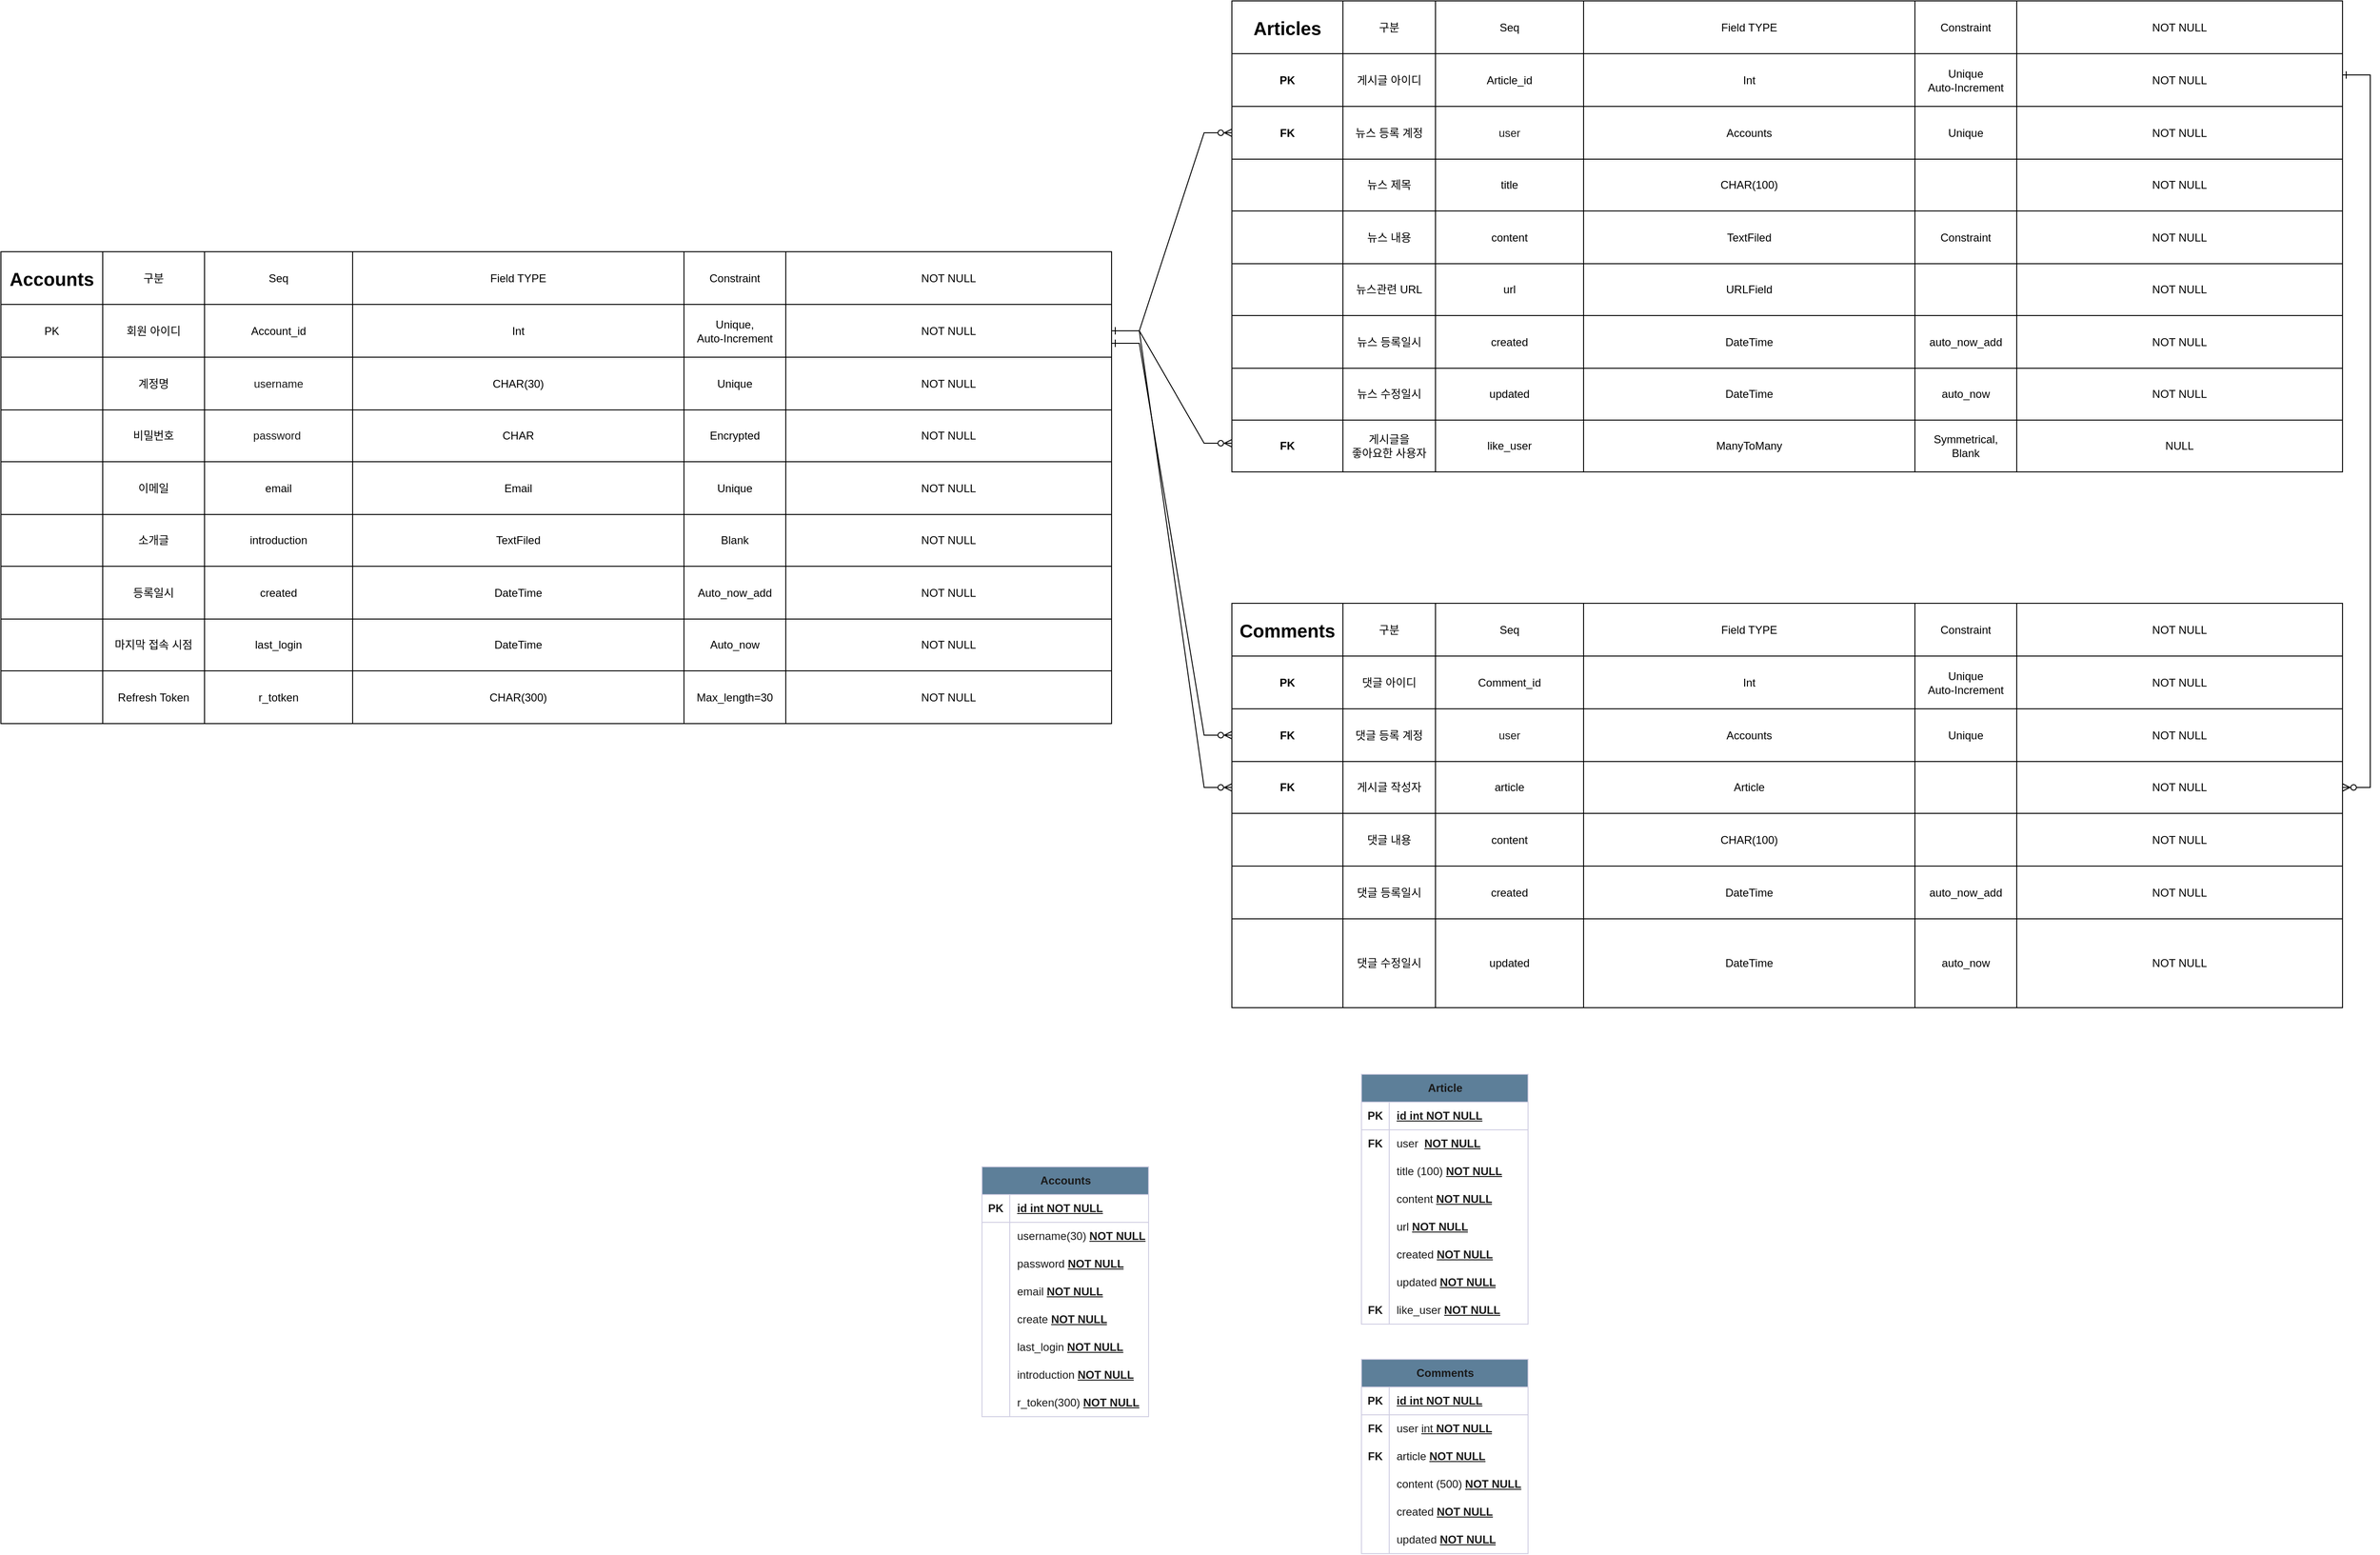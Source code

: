 <mxfile version="24.3.1" type="github">
  <diagram name="페이지-1" id="ltSco38pFWKIx8rV86Af">
    <mxGraphModel dx="4216" dy="1143" grid="1" gridSize="10" guides="1" tooltips="1" connect="1" arrows="1" fold="1" page="1" pageScale="1" pageWidth="1169" pageHeight="827" math="0" shadow="0">
      <root>
        <mxCell id="0" />
        <mxCell id="1" parent="0" />
        <mxCell id="mz0Xn6DmyuUg_sz6dju8-88" value="" style="shape=tableRow;horizontal=0;startSize=0;swimlaneHead=0;swimlaneBody=0;fillColor=none;collapsible=0;dropTarget=0;points=[[0,0.5],[1,0.5]];portConstraint=eastwest;top=0;left=0;right=0;bottom=0;labelBackgroundColor=none;strokeColor=#D0CEE2;fontColor=#1A1A1A;" parent="1" vertex="1">
          <mxGeometry x="-700" y="2180" width="180" height="30" as="geometry" />
        </mxCell>
        <mxCell id="mz0Xn6DmyuUg_sz6dju8-89" value="" style="shape=partialRectangle;connectable=0;fillColor=none;top=0;left=0;bottom=0;right=0;editable=1;overflow=hidden;whiteSpace=wrap;html=1;labelBackgroundColor=none;strokeColor=#D0CEE2;fontColor=#1A1A1A;" parent="mz0Xn6DmyuUg_sz6dju8-88" vertex="1">
          <mxGeometry width="30" height="30" as="geometry">
            <mxRectangle width="30" height="30" as="alternateBounds" />
          </mxGeometry>
        </mxCell>
        <mxCell id="W1ectvwoQMWcgPh8aef--1" value="Article" style="shape=table;startSize=30;container=1;collapsible=1;childLayout=tableLayout;fixedRows=1;rowLines=0;fontStyle=1;align=center;resizeLast=1;html=1;labelBackgroundColor=none;fillColor=#5D7F99;strokeColor=#D0CEE2;fontColor=#1A1A1A;" vertex="1" parent="1">
          <mxGeometry x="-800" y="1880" width="180" height="270" as="geometry" />
        </mxCell>
        <mxCell id="W1ectvwoQMWcgPh8aef--2" value="" style="shape=tableRow;horizontal=0;startSize=0;swimlaneHead=0;swimlaneBody=0;fillColor=none;collapsible=0;dropTarget=0;points=[[0,0.5],[1,0.5]];portConstraint=eastwest;top=0;left=0;right=0;bottom=1;labelBackgroundColor=none;strokeColor=#D0CEE2;fontColor=#1A1A1A;" vertex="1" parent="W1ectvwoQMWcgPh8aef--1">
          <mxGeometry y="30" width="180" height="30" as="geometry" />
        </mxCell>
        <mxCell id="W1ectvwoQMWcgPh8aef--3" value="PK" style="shape=partialRectangle;connectable=0;fillColor=none;top=0;left=0;bottom=0;right=0;fontStyle=1;overflow=hidden;whiteSpace=wrap;html=1;labelBackgroundColor=none;strokeColor=#D0CEE2;fontColor=#1A1A1A;" vertex="1" parent="W1ectvwoQMWcgPh8aef--2">
          <mxGeometry width="30" height="30" as="geometry">
            <mxRectangle width="30" height="30" as="alternateBounds" />
          </mxGeometry>
        </mxCell>
        <mxCell id="W1ectvwoQMWcgPh8aef--4" value="id int NOT NULL" style="shape=partialRectangle;connectable=0;fillColor=none;top=0;left=0;bottom=0;right=0;align=left;spacingLeft=6;fontStyle=5;overflow=hidden;whiteSpace=wrap;html=1;labelBackgroundColor=none;strokeColor=#D0CEE2;fontColor=#1A1A1A;" vertex="1" parent="W1ectvwoQMWcgPh8aef--2">
          <mxGeometry x="30" width="150" height="30" as="geometry">
            <mxRectangle width="150" height="30" as="alternateBounds" />
          </mxGeometry>
        </mxCell>
        <mxCell id="W1ectvwoQMWcgPh8aef--5" value="" style="shape=tableRow;horizontal=0;startSize=0;swimlaneHead=0;swimlaneBody=0;fillColor=none;collapsible=0;dropTarget=0;points=[[0,0.5],[1,0.5]];portConstraint=eastwest;top=0;left=0;right=0;bottom=0;labelBackgroundColor=none;strokeColor=#D0CEE2;fontColor=#1A1A1A;" vertex="1" parent="W1ectvwoQMWcgPh8aef--1">
          <mxGeometry y="60" width="180" height="30" as="geometry" />
        </mxCell>
        <mxCell id="W1ectvwoQMWcgPh8aef--6" value="&lt;b&gt;FK&lt;/b&gt;" style="shape=partialRectangle;connectable=0;fillColor=none;top=0;left=0;bottom=0;right=0;editable=1;overflow=hidden;whiteSpace=wrap;html=1;labelBackgroundColor=none;strokeColor=#D0CEE2;fontColor=#1A1A1A;" vertex="1" parent="W1ectvwoQMWcgPh8aef--5">
          <mxGeometry width="30" height="30" as="geometry">
            <mxRectangle width="30" height="30" as="alternateBounds" />
          </mxGeometry>
        </mxCell>
        <mxCell id="W1ectvwoQMWcgPh8aef--7" value="user&lt;span style=&quot;white-space: pre;&quot;&gt;&#x9;&lt;/span&gt;&amp;nbsp;&lt;span style=&quot;font-weight: 700; text-decoration-line: underline;&quot;&gt;NOT NULL&lt;/span&gt;" style="shape=partialRectangle;connectable=0;fillColor=none;top=0;left=0;bottom=0;right=0;align=left;spacingLeft=6;overflow=hidden;whiteSpace=wrap;html=1;labelBackgroundColor=none;strokeColor=#D0CEE2;fontColor=#1A1A1A;" vertex="1" parent="W1ectvwoQMWcgPh8aef--5">
          <mxGeometry x="30" width="150" height="30" as="geometry">
            <mxRectangle width="150" height="30" as="alternateBounds" />
          </mxGeometry>
        </mxCell>
        <mxCell id="W1ectvwoQMWcgPh8aef--8" value="" style="shape=tableRow;horizontal=0;startSize=0;swimlaneHead=0;swimlaneBody=0;fillColor=none;collapsible=0;dropTarget=0;points=[[0,0.5],[1,0.5]];portConstraint=eastwest;top=0;left=0;right=0;bottom=0;labelBackgroundColor=none;strokeColor=#D0CEE2;fontColor=#1A1A1A;" vertex="1" parent="W1ectvwoQMWcgPh8aef--1">
          <mxGeometry y="90" width="180" height="30" as="geometry" />
        </mxCell>
        <mxCell id="W1ectvwoQMWcgPh8aef--9" value="" style="shape=partialRectangle;connectable=0;fillColor=none;top=0;left=0;bottom=0;right=0;editable=1;overflow=hidden;whiteSpace=wrap;html=1;labelBackgroundColor=none;strokeColor=#D0CEE2;fontColor=#1A1A1A;" vertex="1" parent="W1ectvwoQMWcgPh8aef--8">
          <mxGeometry width="30" height="30" as="geometry">
            <mxRectangle width="30" height="30" as="alternateBounds" />
          </mxGeometry>
        </mxCell>
        <mxCell id="W1ectvwoQMWcgPh8aef--10" value="title (100)&amp;nbsp;&lt;span style=&quot;font-weight: 700; text-decoration-line: underline;&quot;&gt;NOT NULL&lt;/span&gt;" style="shape=partialRectangle;connectable=0;fillColor=none;top=0;left=0;bottom=0;right=0;align=left;spacingLeft=6;overflow=hidden;whiteSpace=wrap;html=1;labelBackgroundColor=none;strokeColor=#D0CEE2;fontColor=#1A1A1A;" vertex="1" parent="W1ectvwoQMWcgPh8aef--8">
          <mxGeometry x="30" width="150" height="30" as="geometry">
            <mxRectangle width="150" height="30" as="alternateBounds" />
          </mxGeometry>
        </mxCell>
        <mxCell id="W1ectvwoQMWcgPh8aef--17" value="" style="shape=tableRow;horizontal=0;startSize=0;swimlaneHead=0;swimlaneBody=0;fillColor=none;collapsible=0;dropTarget=0;points=[[0,0.5],[1,0.5]];portConstraint=eastwest;top=0;left=0;right=0;bottom=0;labelBackgroundColor=none;strokeColor=#D0CEE2;fontColor=#1A1A1A;" vertex="1" parent="W1ectvwoQMWcgPh8aef--1">
          <mxGeometry y="120" width="180" height="30" as="geometry" />
        </mxCell>
        <mxCell id="W1ectvwoQMWcgPh8aef--18" value="" style="shape=partialRectangle;connectable=0;fillColor=none;top=0;left=0;bottom=0;right=0;editable=1;overflow=hidden;whiteSpace=wrap;html=1;labelBackgroundColor=none;strokeColor=#D0CEE2;fontColor=#1A1A1A;" vertex="1" parent="W1ectvwoQMWcgPh8aef--17">
          <mxGeometry width="30" height="30" as="geometry">
            <mxRectangle width="30" height="30" as="alternateBounds" />
          </mxGeometry>
        </mxCell>
        <mxCell id="W1ectvwoQMWcgPh8aef--19" value="content&amp;nbsp;&lt;span style=&quot;font-weight: 700; text-decoration-line: underline;&quot;&gt;NOT NULL&lt;/span&gt;" style="shape=partialRectangle;connectable=0;fillColor=none;top=0;left=0;bottom=0;right=0;align=left;spacingLeft=6;overflow=hidden;whiteSpace=wrap;html=1;labelBackgroundColor=none;strokeColor=#D0CEE2;fontColor=#1A1A1A;strokeWidth=1;" vertex="1" parent="W1ectvwoQMWcgPh8aef--17">
          <mxGeometry x="30" width="150" height="30" as="geometry">
            <mxRectangle width="150" height="30" as="alternateBounds" />
          </mxGeometry>
        </mxCell>
        <mxCell id="W1ectvwoQMWcgPh8aef--11" value="" style="shape=tableRow;horizontal=0;startSize=0;swimlaneHead=0;swimlaneBody=0;fillColor=none;collapsible=0;dropTarget=0;points=[[0,0.5],[1,0.5]];portConstraint=eastwest;top=0;left=0;right=0;bottom=0;labelBackgroundColor=none;strokeColor=#D0CEE2;fontColor=#1A1A1A;" vertex="1" parent="W1ectvwoQMWcgPh8aef--1">
          <mxGeometry y="150" width="180" height="30" as="geometry" />
        </mxCell>
        <mxCell id="W1ectvwoQMWcgPh8aef--12" value="" style="shape=partialRectangle;connectable=0;fillColor=none;top=0;left=0;bottom=0;right=0;editable=1;overflow=hidden;whiteSpace=wrap;html=1;labelBackgroundColor=none;strokeColor=#D0CEE2;fontColor=#1A1A1A;" vertex="1" parent="W1ectvwoQMWcgPh8aef--11">
          <mxGeometry width="30" height="30" as="geometry">
            <mxRectangle width="30" height="30" as="alternateBounds" />
          </mxGeometry>
        </mxCell>
        <mxCell id="W1ectvwoQMWcgPh8aef--13" value="url&amp;nbsp;&lt;span style=&quot;font-weight: 700; text-decoration-line: underline;&quot;&gt;NOT NULL&lt;/span&gt;" style="shape=partialRectangle;connectable=0;fillColor=none;top=0;left=0;bottom=0;right=0;align=left;spacingLeft=6;overflow=hidden;whiteSpace=wrap;html=1;labelBackgroundColor=none;strokeColor=#D0CEE2;fontColor=#1A1A1A;strokeWidth=1;" vertex="1" parent="W1ectvwoQMWcgPh8aef--11">
          <mxGeometry x="30" width="150" height="30" as="geometry">
            <mxRectangle width="150" height="30" as="alternateBounds" />
          </mxGeometry>
        </mxCell>
        <mxCell id="W1ectvwoQMWcgPh8aef--14" value="" style="shape=tableRow;horizontal=0;startSize=0;swimlaneHead=0;swimlaneBody=0;fillColor=none;collapsible=0;dropTarget=0;points=[[0,0.5],[1,0.5]];portConstraint=eastwest;top=0;left=0;right=0;bottom=0;labelBackgroundColor=none;strokeColor=#D0CEE2;fontColor=#1A1A1A;" vertex="1" parent="W1ectvwoQMWcgPh8aef--1">
          <mxGeometry y="180" width="180" height="30" as="geometry" />
        </mxCell>
        <mxCell id="W1ectvwoQMWcgPh8aef--15" value="" style="shape=partialRectangle;connectable=0;fillColor=none;top=0;left=0;bottom=0;right=0;editable=1;overflow=hidden;whiteSpace=wrap;html=1;labelBackgroundColor=none;strokeColor=#D0CEE2;fontColor=#1A1A1A;" vertex="1" parent="W1ectvwoQMWcgPh8aef--14">
          <mxGeometry width="30" height="30" as="geometry">
            <mxRectangle width="30" height="30" as="alternateBounds" />
          </mxGeometry>
        </mxCell>
        <mxCell id="W1ectvwoQMWcgPh8aef--16" value="created&amp;nbsp;&lt;span style=&quot;font-weight: 700; text-decoration-line: underline;&quot;&gt;NOT NULL&lt;/span&gt;" style="shape=partialRectangle;connectable=0;fillColor=none;top=0;left=0;bottom=0;right=0;align=left;spacingLeft=6;overflow=hidden;whiteSpace=wrap;html=1;labelBackgroundColor=none;strokeColor=#D0CEE2;fontColor=#1A1A1A;strokeWidth=1;" vertex="1" parent="W1ectvwoQMWcgPh8aef--14">
          <mxGeometry x="30" width="150" height="30" as="geometry">
            <mxRectangle width="150" height="30" as="alternateBounds" />
          </mxGeometry>
        </mxCell>
        <mxCell id="W1ectvwoQMWcgPh8aef--20" value="" style="shape=tableRow;horizontal=0;startSize=0;swimlaneHead=0;swimlaneBody=0;fillColor=none;collapsible=0;dropTarget=0;points=[[0,0.5],[1,0.5]];portConstraint=eastwest;top=0;left=0;right=0;bottom=0;labelBackgroundColor=none;strokeColor=#D0CEE2;fontColor=#1A1A1A;" vertex="1" parent="W1ectvwoQMWcgPh8aef--1">
          <mxGeometry y="210" width="180" height="30" as="geometry" />
        </mxCell>
        <mxCell id="W1ectvwoQMWcgPh8aef--21" value="" style="shape=partialRectangle;connectable=0;fillColor=none;top=0;left=0;bottom=0;right=0;editable=1;overflow=hidden;whiteSpace=wrap;html=1;labelBackgroundColor=none;strokeColor=#D0CEE2;fontColor=#1A1A1A;" vertex="1" parent="W1ectvwoQMWcgPh8aef--20">
          <mxGeometry width="30" height="30" as="geometry">
            <mxRectangle width="30" height="30" as="alternateBounds" />
          </mxGeometry>
        </mxCell>
        <mxCell id="W1ectvwoQMWcgPh8aef--22" value="updated&amp;nbsp;&lt;span style=&quot;font-weight: 700; text-decoration-line: underline;&quot;&gt;NOT NULL&lt;/span&gt;" style="shape=partialRectangle;connectable=0;fillColor=none;top=0;left=0;bottom=0;right=0;align=left;spacingLeft=6;overflow=hidden;whiteSpace=wrap;html=1;labelBackgroundColor=none;strokeColor=#D0CEE2;fontColor=#1A1A1A;strokeWidth=1;" vertex="1" parent="W1ectvwoQMWcgPh8aef--20">
          <mxGeometry x="30" width="150" height="30" as="geometry">
            <mxRectangle width="150" height="30" as="alternateBounds" />
          </mxGeometry>
        </mxCell>
        <mxCell id="W1ectvwoQMWcgPh8aef--56" value="" style="shape=tableRow;horizontal=0;startSize=0;swimlaneHead=0;swimlaneBody=0;fillColor=none;collapsible=0;dropTarget=0;points=[[0,0.5],[1,0.5]];portConstraint=eastwest;top=0;left=0;right=0;bottom=0;labelBackgroundColor=none;strokeColor=#D0CEE2;fontColor=#1A1A1A;" vertex="1" parent="W1ectvwoQMWcgPh8aef--1">
          <mxGeometry y="240" width="180" height="30" as="geometry" />
        </mxCell>
        <mxCell id="W1ectvwoQMWcgPh8aef--57" value="" style="shape=partialRectangle;connectable=0;fillColor=none;top=0;left=0;bottom=0;right=0;editable=1;overflow=hidden;whiteSpace=wrap;html=1;labelBackgroundColor=none;strokeColor=#D0CEE2;fontColor=#1A1A1A;" vertex="1" parent="W1ectvwoQMWcgPh8aef--56">
          <mxGeometry width="30" height="30" as="geometry">
            <mxRectangle width="30" height="30" as="alternateBounds" />
          </mxGeometry>
        </mxCell>
        <mxCell id="W1ectvwoQMWcgPh8aef--58" value="like_user&amp;nbsp;&lt;span style=&quot;font-weight: 700; text-decoration-line: underline;&quot;&gt;NOT NULL&lt;/span&gt;" style="shape=partialRectangle;connectable=0;fillColor=none;top=0;left=0;bottom=0;right=0;align=left;spacingLeft=6;overflow=hidden;whiteSpace=wrap;html=1;labelBackgroundColor=none;strokeColor=#D0CEE2;fontColor=#1A1A1A;strokeWidth=1;" vertex="1" parent="W1ectvwoQMWcgPh8aef--56">
          <mxGeometry x="30" width="150" height="30" as="geometry">
            <mxRectangle width="150" height="30" as="alternateBounds" />
          </mxGeometry>
        </mxCell>
        <mxCell id="W1ectvwoQMWcgPh8aef--26" value="Comments" style="shape=table;startSize=30;container=1;collapsible=1;childLayout=tableLayout;fixedRows=1;rowLines=0;fontStyle=1;align=center;resizeLast=1;html=1;labelBackgroundColor=none;fillColor=#5D7F99;strokeColor=#D0CEE2;fontColor=#1A1A1A;" vertex="1" parent="1">
          <mxGeometry x="-800" y="2188" width="180" height="210" as="geometry" />
        </mxCell>
        <mxCell id="W1ectvwoQMWcgPh8aef--27" value="" style="shape=tableRow;horizontal=0;startSize=0;swimlaneHead=0;swimlaneBody=0;fillColor=none;collapsible=0;dropTarget=0;points=[[0,0.5],[1,0.5]];portConstraint=eastwest;top=0;left=0;right=0;bottom=1;labelBackgroundColor=none;strokeColor=#D0CEE2;fontColor=#1A1A1A;" vertex="1" parent="W1ectvwoQMWcgPh8aef--26">
          <mxGeometry y="30" width="180" height="30" as="geometry" />
        </mxCell>
        <mxCell id="W1ectvwoQMWcgPh8aef--28" value="PK" style="shape=partialRectangle;connectable=0;fillColor=none;top=0;left=0;bottom=0;right=0;fontStyle=1;overflow=hidden;whiteSpace=wrap;html=1;labelBackgroundColor=none;strokeColor=#D0CEE2;fontColor=#1A1A1A;" vertex="1" parent="W1ectvwoQMWcgPh8aef--27">
          <mxGeometry width="30" height="30" as="geometry">
            <mxRectangle width="30" height="30" as="alternateBounds" />
          </mxGeometry>
        </mxCell>
        <mxCell id="W1ectvwoQMWcgPh8aef--29" value="id int NOT NULL" style="shape=partialRectangle;connectable=0;fillColor=none;top=0;left=0;bottom=0;right=0;align=left;spacingLeft=6;fontStyle=5;overflow=hidden;whiteSpace=wrap;html=1;labelBackgroundColor=none;strokeColor=#D0CEE2;fontColor=#1A1A1A;" vertex="1" parent="W1ectvwoQMWcgPh8aef--27">
          <mxGeometry x="30" width="150" height="30" as="geometry">
            <mxRectangle width="150" height="30" as="alternateBounds" />
          </mxGeometry>
        </mxCell>
        <mxCell id="W1ectvwoQMWcgPh8aef--30" value="" style="shape=tableRow;horizontal=0;startSize=0;swimlaneHead=0;swimlaneBody=0;fillColor=none;collapsible=0;dropTarget=0;points=[[0,0.5],[1,0.5]];portConstraint=eastwest;top=0;left=0;right=0;bottom=0;labelBackgroundColor=none;strokeColor=#D0CEE2;fontColor=#1A1A1A;" vertex="1" parent="W1ectvwoQMWcgPh8aef--26">
          <mxGeometry y="60" width="180" height="30" as="geometry" />
        </mxCell>
        <mxCell id="W1ectvwoQMWcgPh8aef--31" value="&lt;b&gt;FK&lt;/b&gt;" style="shape=partialRectangle;connectable=0;fillColor=none;top=0;left=0;bottom=0;right=0;editable=1;overflow=hidden;whiteSpace=wrap;html=1;labelBackgroundColor=none;strokeColor=#D0CEE2;fontColor=#1A1A1A;" vertex="1" parent="W1ectvwoQMWcgPh8aef--30">
          <mxGeometry width="30" height="30" as="geometry">
            <mxRectangle width="30" height="30" as="alternateBounds" />
          </mxGeometry>
        </mxCell>
        <mxCell id="W1ectvwoQMWcgPh8aef--32" value="user &lt;u&gt;int&amp;nbsp;&lt;/u&gt;&lt;span style=&quot;font-weight: 700; text-decoration-line: underline;&quot;&gt;NOT NULL&lt;/span&gt;" style="shape=partialRectangle;connectable=0;fillColor=none;top=0;left=0;bottom=0;right=0;align=left;spacingLeft=6;overflow=hidden;whiteSpace=wrap;html=1;labelBackgroundColor=none;strokeColor=#D0CEE2;fontColor=#1A1A1A;" vertex="1" parent="W1ectvwoQMWcgPh8aef--30">
          <mxGeometry x="30" width="150" height="30" as="geometry">
            <mxRectangle width="150" height="30" as="alternateBounds" />
          </mxGeometry>
        </mxCell>
        <mxCell id="W1ectvwoQMWcgPh8aef--36" value="" style="shape=tableRow;horizontal=0;startSize=0;swimlaneHead=0;swimlaneBody=0;fillColor=none;collapsible=0;dropTarget=0;points=[[0,0.5],[1,0.5]];portConstraint=eastwest;top=0;left=0;right=0;bottom=0;labelBackgroundColor=none;strokeColor=#D0CEE2;fontColor=#1A1A1A;" vertex="1" parent="W1ectvwoQMWcgPh8aef--26">
          <mxGeometry y="90" width="180" height="30" as="geometry" />
        </mxCell>
        <mxCell id="W1ectvwoQMWcgPh8aef--37" value="&lt;b&gt;FK&lt;/b&gt;" style="shape=partialRectangle;connectable=0;fillColor=none;top=0;left=0;bottom=0;right=0;editable=1;overflow=hidden;whiteSpace=wrap;html=1;labelBackgroundColor=none;strokeColor=#D0CEE2;fontColor=#1A1A1A;" vertex="1" parent="W1ectvwoQMWcgPh8aef--36">
          <mxGeometry width="30" height="30" as="geometry">
            <mxRectangle width="30" height="30" as="alternateBounds" />
          </mxGeometry>
        </mxCell>
        <mxCell id="W1ectvwoQMWcgPh8aef--38" value="article&amp;nbsp;&lt;span style=&quot;font-weight: 700; text-decoration-line: underline;&quot;&gt;NOT NULL&lt;/span&gt;" style="shape=partialRectangle;connectable=0;fillColor=none;top=0;left=0;bottom=0;right=0;align=left;spacingLeft=6;overflow=hidden;whiteSpace=wrap;html=1;labelBackgroundColor=none;strokeColor=#D0CEE2;fontColor=#1A1A1A;strokeWidth=1;" vertex="1" parent="W1ectvwoQMWcgPh8aef--36">
          <mxGeometry x="30" width="150" height="30" as="geometry">
            <mxRectangle width="150" height="30" as="alternateBounds" />
          </mxGeometry>
        </mxCell>
        <mxCell id="W1ectvwoQMWcgPh8aef--33" value="" style="shape=tableRow;horizontal=0;startSize=0;swimlaneHead=0;swimlaneBody=0;fillColor=none;collapsible=0;dropTarget=0;points=[[0,0.5],[1,0.5]];portConstraint=eastwest;top=0;left=0;right=0;bottom=0;labelBackgroundColor=none;strokeColor=#D0CEE2;fontColor=#1A1A1A;" vertex="1" parent="W1ectvwoQMWcgPh8aef--26">
          <mxGeometry y="120" width="180" height="30" as="geometry" />
        </mxCell>
        <mxCell id="W1ectvwoQMWcgPh8aef--34" value="" style="shape=partialRectangle;connectable=0;fillColor=none;top=0;left=0;bottom=0;right=0;editable=1;overflow=hidden;whiteSpace=wrap;html=1;labelBackgroundColor=none;strokeColor=#D0CEE2;fontColor=#1A1A1A;" vertex="1" parent="W1ectvwoQMWcgPh8aef--33">
          <mxGeometry width="30" height="30" as="geometry">
            <mxRectangle width="30" height="30" as="alternateBounds" />
          </mxGeometry>
        </mxCell>
        <mxCell id="W1ectvwoQMWcgPh8aef--35" value="content (500)&amp;nbsp;&lt;span style=&quot;font-weight: 700; text-decoration-line: underline;&quot;&gt;NOT NULL&lt;/span&gt;" style="shape=partialRectangle;connectable=0;fillColor=none;top=0;left=0;bottom=0;right=0;align=left;spacingLeft=6;overflow=hidden;whiteSpace=wrap;html=1;labelBackgroundColor=none;strokeColor=#D0CEE2;fontColor=#1A1A1A;" vertex="1" parent="W1ectvwoQMWcgPh8aef--33">
          <mxGeometry x="30" width="150" height="30" as="geometry">
            <mxRectangle width="150" height="30" as="alternateBounds" />
          </mxGeometry>
        </mxCell>
        <mxCell id="W1ectvwoQMWcgPh8aef--39" value="" style="shape=tableRow;horizontal=0;startSize=0;swimlaneHead=0;swimlaneBody=0;fillColor=none;collapsible=0;dropTarget=0;points=[[0,0.5],[1,0.5]];portConstraint=eastwest;top=0;left=0;right=0;bottom=0;labelBackgroundColor=none;strokeColor=#D0CEE2;fontColor=#1A1A1A;" vertex="1" parent="W1ectvwoQMWcgPh8aef--26">
          <mxGeometry y="150" width="180" height="30" as="geometry" />
        </mxCell>
        <mxCell id="W1ectvwoQMWcgPh8aef--40" value="" style="shape=partialRectangle;connectable=0;fillColor=none;top=0;left=0;bottom=0;right=0;editable=1;overflow=hidden;whiteSpace=wrap;html=1;labelBackgroundColor=none;strokeColor=#D0CEE2;fontColor=#1A1A1A;" vertex="1" parent="W1ectvwoQMWcgPh8aef--39">
          <mxGeometry width="30" height="30" as="geometry">
            <mxRectangle width="30" height="30" as="alternateBounds" />
          </mxGeometry>
        </mxCell>
        <mxCell id="W1ectvwoQMWcgPh8aef--41" value="created&amp;nbsp;&lt;span style=&quot;font-weight: 700; text-decoration-line: underline;&quot;&gt;NOT NULL&lt;/span&gt;" style="shape=partialRectangle;connectable=0;fillColor=none;top=0;left=0;bottom=0;right=0;align=left;spacingLeft=6;overflow=hidden;whiteSpace=wrap;html=1;labelBackgroundColor=none;strokeColor=#D0CEE2;fontColor=#1A1A1A;strokeWidth=1;" vertex="1" parent="W1ectvwoQMWcgPh8aef--39">
          <mxGeometry x="30" width="150" height="30" as="geometry">
            <mxRectangle width="150" height="30" as="alternateBounds" />
          </mxGeometry>
        </mxCell>
        <mxCell id="W1ectvwoQMWcgPh8aef--42" value="" style="shape=tableRow;horizontal=0;startSize=0;swimlaneHead=0;swimlaneBody=0;fillColor=none;collapsible=0;dropTarget=0;points=[[0,0.5],[1,0.5]];portConstraint=eastwest;top=0;left=0;right=0;bottom=0;labelBackgroundColor=none;strokeColor=#D0CEE2;fontColor=#1A1A1A;" vertex="1" parent="W1ectvwoQMWcgPh8aef--26">
          <mxGeometry y="180" width="180" height="30" as="geometry" />
        </mxCell>
        <mxCell id="W1ectvwoQMWcgPh8aef--43" value="" style="shape=partialRectangle;connectable=0;fillColor=none;top=0;left=0;bottom=0;right=0;editable=1;overflow=hidden;whiteSpace=wrap;html=1;labelBackgroundColor=none;strokeColor=#D0CEE2;fontColor=#1A1A1A;" vertex="1" parent="W1ectvwoQMWcgPh8aef--42">
          <mxGeometry width="30" height="30" as="geometry">
            <mxRectangle width="30" height="30" as="alternateBounds" />
          </mxGeometry>
        </mxCell>
        <mxCell id="W1ectvwoQMWcgPh8aef--44" value="updated&amp;nbsp;&lt;span style=&quot;font-weight: 700; text-decoration-line: underline;&quot;&gt;NOT NULL&lt;/span&gt;" style="shape=partialRectangle;connectable=0;fillColor=none;top=0;left=0;bottom=0;right=0;align=left;spacingLeft=6;overflow=hidden;whiteSpace=wrap;html=1;labelBackgroundColor=none;strokeColor=#D0CEE2;fontColor=#1A1A1A;strokeWidth=1;" vertex="1" parent="W1ectvwoQMWcgPh8aef--42">
          <mxGeometry x="30" width="150" height="30" as="geometry">
            <mxRectangle width="150" height="30" as="alternateBounds" />
          </mxGeometry>
        </mxCell>
        <mxCell id="W1ectvwoQMWcgPh8aef--51" value="" style="edgeStyle=entityRelationEdgeStyle;fontSize=12;html=1;endArrow=ERzeroToMany;endFill=1;rounded=0;entryX=0;entryY=0.5;entryDx=0;entryDy=0;startArrow=ERone;startFill=0;exitX=1;exitY=0.5;exitDx=0;exitDy=0;" edge="1" parent="1" source="W1ectvwoQMWcgPh8aef--70">
          <mxGeometry width="100" height="100" relative="1" as="geometry">
            <mxPoint x="-1060" y="1283" as="sourcePoint" />
            <mxPoint x="-940" y="1198" as="targetPoint" />
            <Array as="points">
              <mxPoint x="-1050" y="1273" />
              <mxPoint x="-1200" y="1083" />
              <mxPoint x="-1050" y="1283" />
            </Array>
          </mxGeometry>
        </mxCell>
        <mxCell id="W1ectvwoQMWcgPh8aef--53" value="" style="edgeStyle=entityRelationEdgeStyle;fontSize=12;html=1;endArrow=ERzeroToMany;endFill=1;rounded=0;entryX=0;entryY=0.5;entryDx=0;entryDy=0;startArrow=ERone;startFill=0;exitX=1.017;exitY=0.75;exitDx=0;exitDy=0;exitPerimeter=0;" edge="1" parent="1" target="W1ectvwoQMWcgPh8aef--369">
          <mxGeometry width="100" height="100" relative="1" as="geometry">
            <mxPoint x="-1070" y="1090" as="sourcePoint" />
            <mxPoint x="-953.06" y="1282.5" as="targetPoint" />
            <Array as="points">
              <mxPoint x="-1053.06" y="1087.5" />
              <mxPoint x="-1063.06" y="1062.5" />
              <mxPoint x="-1063.06" y="1072.5" />
              <mxPoint x="-973.06" y="1157.5" />
            </Array>
          </mxGeometry>
        </mxCell>
        <mxCell id="W1ectvwoQMWcgPh8aef--55" value="" style="edgeStyle=entityRelationEdgeStyle;fontSize=12;html=1;endArrow=ERzeroToMany;endFill=1;rounded=0;startArrow=ERone;startFill=0;exitX=1.017;exitY=0.75;exitDx=0;exitDy=0;exitPerimeter=0;entryX=1;entryY=0.5;entryDx=0;entryDy=0;" edge="1" parent="1" target="W1ectvwoQMWcgPh8aef--376">
          <mxGeometry width="100" height="100" relative="1" as="geometry">
            <mxPoint x="260" y="800" as="sourcePoint" />
            <mxPoint x="230" y="1045.5" as="targetPoint" />
            <Array as="points">
              <mxPoint x="276.94" y="797.5" />
              <mxPoint x="266.94" y="772.5" />
              <mxPoint x="266.94" y="782.5" />
              <mxPoint x="356.94" y="867.5" />
            </Array>
          </mxGeometry>
        </mxCell>
        <mxCell id="W1ectvwoQMWcgPh8aef--59" value="&lt;b&gt;FK&lt;/b&gt;" style="shape=partialRectangle;connectable=0;fillColor=none;top=0;left=0;bottom=0;right=0;editable=1;overflow=hidden;whiteSpace=wrap;html=1;labelBackgroundColor=none;strokeColor=#D0CEE2;fontColor=#1A1A1A;" vertex="1" parent="1">
          <mxGeometry x="-800" y="2120" width="30" height="30" as="geometry">
            <mxRectangle width="30" height="30" as="alternateBounds" />
          </mxGeometry>
        </mxCell>
        <mxCell id="W1ectvwoQMWcgPh8aef--60" value="" style="edgeStyle=entityRelationEdgeStyle;fontSize=12;html=1;endArrow=ERzeroToMany;endFill=1;rounded=0;startArrow=ERone;startFill=0;exitX=1;exitY=0.5;exitDx=0;exitDy=0;" edge="1" parent="1" source="W1ectvwoQMWcgPh8aef--70">
          <mxGeometry width="100" height="100" relative="1" as="geometry">
            <mxPoint x="-1060" y="1470" as="sourcePoint" />
            <mxPoint x="-940" y="1570" as="targetPoint" />
            <Array as="points">
              <mxPoint x="-1040" y="1460" />
              <mxPoint x="-1040" y="1470" />
            </Array>
          </mxGeometry>
        </mxCell>
        <mxCell id="mz0Xn6DmyuUg_sz6dju8-22" value="Accounts" style="shape=table;startSize=30;container=1;collapsible=1;childLayout=tableLayout;fixedRows=1;rowLines=0;fontStyle=1;align=center;resizeLast=1;html=1;labelBackgroundColor=none;fillColor=#5D7F99;strokeColor=#D0CEE2;fontColor=#1A1A1A;" parent="1" vertex="1">
          <mxGeometry x="-1210" y="1980" width="180" height="270" as="geometry" />
        </mxCell>
        <mxCell id="mz0Xn6DmyuUg_sz6dju8-23" value="" style="shape=tableRow;horizontal=0;startSize=0;swimlaneHead=0;swimlaneBody=0;fillColor=none;collapsible=0;dropTarget=0;points=[[0,0.5],[1,0.5]];portConstraint=eastwest;top=0;left=0;right=0;bottom=1;labelBackgroundColor=none;strokeColor=#D0CEE2;fontColor=#1A1A1A;" parent="mz0Xn6DmyuUg_sz6dju8-22" vertex="1">
          <mxGeometry y="30" width="180" height="30" as="geometry" />
        </mxCell>
        <mxCell id="mz0Xn6DmyuUg_sz6dju8-24" value="PK" style="shape=partialRectangle;connectable=0;fillColor=none;top=0;left=0;bottom=0;right=0;fontStyle=1;overflow=hidden;whiteSpace=wrap;html=1;labelBackgroundColor=none;strokeColor=#D0CEE2;fontColor=#1A1A1A;" parent="mz0Xn6DmyuUg_sz6dju8-23" vertex="1">
          <mxGeometry width="30" height="30" as="geometry">
            <mxRectangle width="30" height="30" as="alternateBounds" />
          </mxGeometry>
        </mxCell>
        <mxCell id="mz0Xn6DmyuUg_sz6dju8-25" value="id int NOT NULL" style="shape=partialRectangle;connectable=0;fillColor=none;top=0;left=0;bottom=0;right=0;align=left;spacingLeft=6;fontStyle=5;overflow=hidden;whiteSpace=wrap;html=1;labelBackgroundColor=none;strokeColor=#D0CEE2;fontColor=#1A1A1A;" parent="mz0Xn6DmyuUg_sz6dju8-23" vertex="1">
          <mxGeometry x="30" width="150" height="30" as="geometry">
            <mxRectangle width="150" height="30" as="alternateBounds" />
          </mxGeometry>
        </mxCell>
        <mxCell id="mz0Xn6DmyuUg_sz6dju8-26" value="" style="shape=tableRow;horizontal=0;startSize=0;swimlaneHead=0;swimlaneBody=0;fillColor=none;collapsible=0;dropTarget=0;points=[[0,0.5],[1,0.5]];portConstraint=eastwest;top=0;left=0;right=0;bottom=0;labelBackgroundColor=none;strokeColor=#D0CEE2;fontColor=#1A1A1A;" parent="mz0Xn6DmyuUg_sz6dju8-22" vertex="1">
          <mxGeometry y="60" width="180" height="30" as="geometry" />
        </mxCell>
        <mxCell id="mz0Xn6DmyuUg_sz6dju8-27" value="" style="shape=partialRectangle;connectable=0;fillColor=none;top=0;left=0;bottom=0;right=0;editable=1;overflow=hidden;whiteSpace=wrap;html=1;labelBackgroundColor=none;strokeColor=#D0CEE2;fontColor=#1A1A1A;" parent="mz0Xn6DmyuUg_sz6dju8-26" vertex="1">
          <mxGeometry width="30" height="30" as="geometry">
            <mxRectangle width="30" height="30" as="alternateBounds" />
          </mxGeometry>
        </mxCell>
        <mxCell id="mz0Xn6DmyuUg_sz6dju8-28" value="username(30)&amp;nbsp;&lt;span style=&quot;font-weight: 700; text-decoration-line: underline;&quot;&gt;NOT NULL&lt;/span&gt;" style="shape=partialRectangle;connectable=0;fillColor=none;top=0;left=0;bottom=0;right=0;align=left;spacingLeft=6;overflow=hidden;whiteSpace=wrap;html=1;labelBackgroundColor=none;strokeColor=#D0CEE2;fontColor=#1A1A1A;" parent="mz0Xn6DmyuUg_sz6dju8-26" vertex="1">
          <mxGeometry x="30" width="150" height="30" as="geometry">
            <mxRectangle width="150" height="30" as="alternateBounds" />
          </mxGeometry>
        </mxCell>
        <mxCell id="mz0Xn6DmyuUg_sz6dju8-32" value="" style="shape=tableRow;horizontal=0;startSize=0;swimlaneHead=0;swimlaneBody=0;fillColor=none;collapsible=0;dropTarget=0;points=[[0,0.5],[1,0.5]];portConstraint=eastwest;top=0;left=0;right=0;bottom=0;labelBackgroundColor=none;strokeColor=#D0CEE2;fontColor=#1A1A1A;" parent="mz0Xn6DmyuUg_sz6dju8-22" vertex="1">
          <mxGeometry y="90" width="180" height="30" as="geometry" />
        </mxCell>
        <mxCell id="mz0Xn6DmyuUg_sz6dju8-33" value="" style="shape=partialRectangle;connectable=0;fillColor=none;top=0;left=0;bottom=0;right=0;editable=1;overflow=hidden;whiteSpace=wrap;html=1;labelBackgroundColor=none;strokeColor=#D0CEE2;fontColor=#1A1A1A;" parent="mz0Xn6DmyuUg_sz6dju8-32" vertex="1">
          <mxGeometry width="30" height="30" as="geometry">
            <mxRectangle width="30" height="30" as="alternateBounds" />
          </mxGeometry>
        </mxCell>
        <mxCell id="mz0Xn6DmyuUg_sz6dju8-34" value="password&amp;nbsp;&lt;span style=&quot;font-weight: 700; text-decoration-line: underline;&quot;&gt;NOT NULL&lt;/span&gt;" style="shape=partialRectangle;connectable=0;fillColor=none;top=0;left=0;bottom=0;right=0;align=left;spacingLeft=6;overflow=hidden;whiteSpace=wrap;html=1;labelBackgroundColor=none;strokeColor=#D0CEE2;fontColor=#1A1A1A;" parent="mz0Xn6DmyuUg_sz6dju8-32" vertex="1">
          <mxGeometry x="30" width="150" height="30" as="geometry">
            <mxRectangle width="150" height="30" as="alternateBounds" />
          </mxGeometry>
        </mxCell>
        <mxCell id="mz0Xn6DmyuUg_sz6dju8-29" value="" style="shape=tableRow;horizontal=0;startSize=0;swimlaneHead=0;swimlaneBody=0;fillColor=none;collapsible=0;dropTarget=0;points=[[0,0.5],[1,0.5]];portConstraint=eastwest;top=0;left=0;right=0;bottom=0;labelBackgroundColor=none;strokeColor=#D0CEE2;fontColor=#1A1A1A;" parent="mz0Xn6DmyuUg_sz6dju8-22" vertex="1">
          <mxGeometry y="120" width="180" height="30" as="geometry" />
        </mxCell>
        <mxCell id="mz0Xn6DmyuUg_sz6dju8-30" value="" style="shape=partialRectangle;connectable=0;fillColor=none;top=0;left=0;bottom=0;right=0;editable=1;overflow=hidden;whiteSpace=wrap;html=1;labelBackgroundColor=none;strokeColor=#D0CEE2;fontColor=#1A1A1A;" parent="mz0Xn6DmyuUg_sz6dju8-29" vertex="1">
          <mxGeometry width="30" height="30" as="geometry">
            <mxRectangle width="30" height="30" as="alternateBounds" />
          </mxGeometry>
        </mxCell>
        <mxCell id="mz0Xn6DmyuUg_sz6dju8-31" value="email&amp;nbsp;&lt;span style=&quot;font-weight: 700; text-decoration-line: underline;&quot;&gt;NOT NULL&lt;/span&gt;" style="shape=partialRectangle;connectable=0;fillColor=none;top=0;left=0;bottom=0;right=0;align=left;spacingLeft=6;overflow=hidden;whiteSpace=wrap;html=1;labelBackgroundColor=none;strokeColor=#D0CEE2;fontColor=#1A1A1A;strokeWidth=1;" parent="mz0Xn6DmyuUg_sz6dju8-29" vertex="1">
          <mxGeometry x="30" width="150" height="30" as="geometry">
            <mxRectangle width="150" height="30" as="alternateBounds" />
          </mxGeometry>
        </mxCell>
        <mxCell id="mz0Xn6DmyuUg_sz6dju8-153" value="" style="shape=tableRow;horizontal=0;startSize=0;swimlaneHead=0;swimlaneBody=0;fillColor=none;collapsible=0;dropTarget=0;points=[[0,0.5],[1,0.5]];portConstraint=eastwest;top=0;left=0;right=0;bottom=0;labelBackgroundColor=none;strokeColor=#D0CEE2;fontColor=#1A1A1A;" parent="mz0Xn6DmyuUg_sz6dju8-22" vertex="1">
          <mxGeometry y="150" width="180" height="30" as="geometry" />
        </mxCell>
        <mxCell id="mz0Xn6DmyuUg_sz6dju8-154" value="" style="shape=partialRectangle;connectable=0;fillColor=none;top=0;left=0;bottom=0;right=0;editable=1;overflow=hidden;whiteSpace=wrap;html=1;labelBackgroundColor=none;strokeColor=#D0CEE2;fontColor=#1A1A1A;" parent="mz0Xn6DmyuUg_sz6dju8-153" vertex="1">
          <mxGeometry width="30" height="30" as="geometry">
            <mxRectangle width="30" height="30" as="alternateBounds" />
          </mxGeometry>
        </mxCell>
        <mxCell id="mz0Xn6DmyuUg_sz6dju8-155" value="create&amp;nbsp;&lt;span style=&quot;font-weight: 700; text-decoration-line: underline;&quot;&gt;NOT NULL&lt;/span&gt;" style="shape=partialRectangle;connectable=0;fillColor=none;top=0;left=0;bottom=0;right=0;align=left;spacingLeft=6;overflow=hidden;whiteSpace=wrap;html=1;labelBackgroundColor=none;strokeColor=#D0CEE2;fontColor=#1A1A1A;strokeWidth=1;" parent="mz0Xn6DmyuUg_sz6dju8-153" vertex="1">
          <mxGeometry x="30" width="150" height="30" as="geometry">
            <mxRectangle width="150" height="30" as="alternateBounds" />
          </mxGeometry>
        </mxCell>
        <mxCell id="mz0Xn6DmyuUg_sz6dju8-172" value="" style="shape=tableRow;horizontal=0;startSize=0;swimlaneHead=0;swimlaneBody=0;fillColor=none;collapsible=0;dropTarget=0;points=[[0,0.5],[1,0.5]];portConstraint=eastwest;top=0;left=0;right=0;bottom=0;labelBackgroundColor=none;strokeColor=#D0CEE2;fontColor=#1A1A1A;" parent="mz0Xn6DmyuUg_sz6dju8-22" vertex="1">
          <mxGeometry y="180" width="180" height="30" as="geometry" />
        </mxCell>
        <mxCell id="mz0Xn6DmyuUg_sz6dju8-173" value="" style="shape=partialRectangle;connectable=0;fillColor=none;top=0;left=0;bottom=0;right=0;editable=1;overflow=hidden;whiteSpace=wrap;html=1;labelBackgroundColor=none;strokeColor=#D0CEE2;fontColor=#1A1A1A;" parent="mz0Xn6DmyuUg_sz6dju8-172" vertex="1">
          <mxGeometry width="30" height="30" as="geometry">
            <mxRectangle width="30" height="30" as="alternateBounds" />
          </mxGeometry>
        </mxCell>
        <mxCell id="mz0Xn6DmyuUg_sz6dju8-174" value="last_login&amp;nbsp;&lt;span style=&quot;font-weight: 700; text-decoration-line: underline;&quot;&gt;NOT NULL&lt;/span&gt;" style="shape=partialRectangle;connectable=0;fillColor=none;top=0;left=0;bottom=0;right=0;align=left;spacingLeft=6;overflow=hidden;whiteSpace=wrap;html=1;labelBackgroundColor=none;strokeColor=#D0CEE2;fontColor=#1A1A1A;strokeWidth=1;" parent="mz0Xn6DmyuUg_sz6dju8-172" vertex="1">
          <mxGeometry x="30" width="150" height="30" as="geometry">
            <mxRectangle width="150" height="30" as="alternateBounds" />
          </mxGeometry>
        </mxCell>
        <mxCell id="mz0Xn6DmyuUg_sz6dju8-225" value="" style="shape=tableRow;horizontal=0;startSize=0;swimlaneHead=0;swimlaneBody=0;fillColor=none;collapsible=0;dropTarget=0;points=[[0,0.5],[1,0.5]];portConstraint=eastwest;top=0;left=0;right=0;bottom=0;labelBackgroundColor=none;strokeColor=#D0CEE2;fontColor=#1A1A1A;" parent="mz0Xn6DmyuUg_sz6dju8-22" vertex="1">
          <mxGeometry y="210" width="180" height="30" as="geometry" />
        </mxCell>
        <mxCell id="mz0Xn6DmyuUg_sz6dju8-226" value="" style="shape=partialRectangle;connectable=0;fillColor=none;top=0;left=0;bottom=0;right=0;editable=1;overflow=hidden;whiteSpace=wrap;html=1;labelBackgroundColor=none;strokeColor=#D0CEE2;fontColor=#1A1A1A;" parent="mz0Xn6DmyuUg_sz6dju8-225" vertex="1">
          <mxGeometry width="30" height="30" as="geometry">
            <mxRectangle width="30" height="30" as="alternateBounds" />
          </mxGeometry>
        </mxCell>
        <mxCell id="mz0Xn6DmyuUg_sz6dju8-227" value="introduction&amp;nbsp;&lt;span style=&quot;font-weight: 700; text-decoration-line: underline;&quot;&gt;NOT NULL&lt;/span&gt;" style="shape=partialRectangle;connectable=0;fillColor=none;top=0;left=0;bottom=0;right=0;align=left;spacingLeft=6;overflow=hidden;whiteSpace=wrap;html=1;labelBackgroundColor=none;strokeColor=#D0CEE2;fontColor=#1A1A1A;strokeWidth=1;" parent="mz0Xn6DmyuUg_sz6dju8-225" vertex="1">
          <mxGeometry x="30" width="150" height="30" as="geometry">
            <mxRectangle width="150" height="30" as="alternateBounds" />
          </mxGeometry>
        </mxCell>
        <mxCell id="mz0Xn6DmyuUg_sz6dju8-197" value="" style="shape=tableRow;horizontal=0;startSize=0;swimlaneHead=0;swimlaneBody=0;fillColor=none;collapsible=0;dropTarget=0;points=[[0,0.5],[1,0.5]];portConstraint=eastwest;top=0;left=0;right=0;bottom=0;labelBackgroundColor=none;strokeColor=#D0CEE2;fontColor=#1A1A1A;" parent="mz0Xn6DmyuUg_sz6dju8-22" vertex="1">
          <mxGeometry y="240" width="180" height="30" as="geometry" />
        </mxCell>
        <mxCell id="mz0Xn6DmyuUg_sz6dju8-198" value="" style="shape=partialRectangle;connectable=0;fillColor=none;top=0;left=0;bottom=0;right=0;editable=1;overflow=hidden;whiteSpace=wrap;html=1;labelBackgroundColor=none;strokeColor=#D0CEE2;fontColor=#1A1A1A;" parent="mz0Xn6DmyuUg_sz6dju8-197" vertex="1">
          <mxGeometry width="30" height="30" as="geometry">
            <mxRectangle width="30" height="30" as="alternateBounds" />
          </mxGeometry>
        </mxCell>
        <mxCell id="mz0Xn6DmyuUg_sz6dju8-199" value="r_token(300)&amp;nbsp;&lt;span style=&quot;font-weight: 700; text-decoration-line: underline;&quot;&gt;NOT NULL&lt;/span&gt;" style="shape=partialRectangle;connectable=0;fillColor=none;top=0;left=0;bottom=0;right=0;align=left;spacingLeft=6;overflow=hidden;whiteSpace=wrap;html=1;labelBackgroundColor=none;strokeColor=#D0CEE2;fontColor=#1A1A1A;strokeWidth=1;" parent="mz0Xn6DmyuUg_sz6dju8-197" vertex="1">
          <mxGeometry x="30" width="150" height="30" as="geometry">
            <mxRectangle width="150" height="30" as="alternateBounds" />
          </mxGeometry>
        </mxCell>
        <mxCell id="W1ectvwoQMWcgPh8aef--64" value="" style="shape=table;startSize=0;container=1;collapsible=0;childLayout=tableLayout;" vertex="1" parent="1">
          <mxGeometry x="-2270" y="991" width="1200" height="510.0" as="geometry" />
        </mxCell>
        <mxCell id="W1ectvwoQMWcgPh8aef--173" style="shape=tableRow;horizontal=0;startSize=0;swimlaneHead=0;swimlaneBody=0;strokeColor=inherit;top=0;left=0;bottom=0;right=0;collapsible=0;dropTarget=0;fillColor=none;points=[[0,0.5],[1,0.5]];portConstraint=eastwest;swimlaneLine=0;" vertex="1" parent="W1ectvwoQMWcgPh8aef--64">
          <mxGeometry width="1200" height="57" as="geometry" />
        </mxCell>
        <mxCell id="W1ectvwoQMWcgPh8aef--206" value="Accounts" style="shape=partialRectangle;html=1;whiteSpace=wrap;connectable=0;strokeColor=inherit;overflow=hidden;fillColor=none;top=0;left=0;bottom=0;right=0;pointerEvents=1;fontStyle=1;fontSize=20;" vertex="1" parent="W1ectvwoQMWcgPh8aef--173">
          <mxGeometry width="110" height="57" as="geometry">
            <mxRectangle width="110" height="57" as="alternateBounds" />
          </mxGeometry>
        </mxCell>
        <mxCell id="W1ectvwoQMWcgPh8aef--174" value="구분" style="shape=partialRectangle;html=1;whiteSpace=wrap;connectable=0;strokeColor=inherit;overflow=hidden;fillColor=none;top=0;left=0;bottom=0;right=0;pointerEvents=1;" vertex="1" parent="W1ectvwoQMWcgPh8aef--173">
          <mxGeometry x="110" width="110" height="57" as="geometry">
            <mxRectangle width="110" height="57" as="alternateBounds" />
          </mxGeometry>
        </mxCell>
        <mxCell id="W1ectvwoQMWcgPh8aef--175" value="Seq" style="shape=partialRectangle;html=1;whiteSpace=wrap;connectable=0;strokeColor=inherit;overflow=hidden;fillColor=none;top=0;left=0;bottom=0;right=0;pointerEvents=1;" vertex="1" parent="W1ectvwoQMWcgPh8aef--173">
          <mxGeometry x="220" width="160" height="57" as="geometry">
            <mxRectangle width="160" height="57" as="alternateBounds" />
          </mxGeometry>
        </mxCell>
        <mxCell id="W1ectvwoQMWcgPh8aef--177" value="Field TYPE" style="shape=partialRectangle;html=1;whiteSpace=wrap;connectable=0;strokeColor=inherit;overflow=hidden;fillColor=none;top=0;left=0;bottom=0;right=0;pointerEvents=1;" vertex="1" parent="W1ectvwoQMWcgPh8aef--173">
          <mxGeometry x="380" width="358" height="57" as="geometry">
            <mxRectangle width="358" height="57" as="alternateBounds" />
          </mxGeometry>
        </mxCell>
        <mxCell id="W1ectvwoQMWcgPh8aef--179" value="Constraint" style="shape=partialRectangle;html=1;whiteSpace=wrap;connectable=0;strokeColor=inherit;overflow=hidden;fillColor=none;top=0;left=0;bottom=0;right=0;pointerEvents=1;" vertex="1" parent="W1ectvwoQMWcgPh8aef--173">
          <mxGeometry x="738" width="110" height="57" as="geometry">
            <mxRectangle width="110" height="57" as="alternateBounds" />
          </mxGeometry>
        </mxCell>
        <mxCell id="W1ectvwoQMWcgPh8aef--176" value="NOT NULL" style="shape=partialRectangle;html=1;whiteSpace=wrap;connectable=0;strokeColor=inherit;overflow=hidden;fillColor=none;top=0;left=0;bottom=0;right=0;pointerEvents=1;" vertex="1" parent="W1ectvwoQMWcgPh8aef--173">
          <mxGeometry x="848" width="352" height="57" as="geometry">
            <mxRectangle width="352" height="57" as="alternateBounds" />
          </mxGeometry>
        </mxCell>
        <mxCell id="W1ectvwoQMWcgPh8aef--70" value="" style="shape=tableRow;horizontal=0;startSize=0;swimlaneHead=0;swimlaneBody=0;strokeColor=inherit;top=0;left=0;bottom=0;right=0;collapsible=0;dropTarget=0;fillColor=none;points=[[0,0.5],[1,0.5]];portConstraint=eastwest;" vertex="1" parent="W1ectvwoQMWcgPh8aef--64">
          <mxGeometry y="57" width="1200" height="57" as="geometry" />
        </mxCell>
        <mxCell id="W1ectvwoQMWcgPh8aef--208" value="PK" style="shape=partialRectangle;html=1;whiteSpace=wrap;connectable=0;strokeColor=inherit;overflow=hidden;fillColor=none;top=0;left=0;bottom=0;right=0;pointerEvents=1;" vertex="1" parent="W1ectvwoQMWcgPh8aef--70">
          <mxGeometry width="110" height="57" as="geometry">
            <mxRectangle width="110" height="57" as="alternateBounds" />
          </mxGeometry>
        </mxCell>
        <mxCell id="W1ectvwoQMWcgPh8aef--181" value="회원 아이디" style="shape=partialRectangle;html=1;whiteSpace=wrap;connectable=0;strokeColor=inherit;overflow=hidden;fillColor=none;top=0;left=0;bottom=0;right=0;pointerEvents=1;" vertex="1" parent="W1ectvwoQMWcgPh8aef--70">
          <mxGeometry x="110" width="110" height="57" as="geometry">
            <mxRectangle width="110" height="57" as="alternateBounds" />
          </mxGeometry>
        </mxCell>
        <mxCell id="W1ectvwoQMWcgPh8aef--71" value="Account_id" style="shape=partialRectangle;html=1;whiteSpace=wrap;connectable=0;strokeColor=inherit;overflow=hidden;fillColor=none;top=0;left=0;bottom=0;right=0;pointerEvents=1;" vertex="1" parent="W1ectvwoQMWcgPh8aef--70">
          <mxGeometry x="220" width="160" height="57" as="geometry">
            <mxRectangle width="160" height="57" as="alternateBounds" />
          </mxGeometry>
        </mxCell>
        <mxCell id="W1ectvwoQMWcgPh8aef--72" value="Int" style="shape=partialRectangle;html=1;whiteSpace=wrap;connectable=0;strokeColor=inherit;overflow=hidden;fillColor=none;top=0;left=0;bottom=0;right=0;pointerEvents=1;" vertex="1" parent="W1ectvwoQMWcgPh8aef--70">
          <mxGeometry x="380" width="358" height="57" as="geometry">
            <mxRectangle width="358" height="57" as="alternateBounds" />
          </mxGeometry>
        </mxCell>
        <mxCell id="W1ectvwoQMWcgPh8aef--73" value="Unique, &lt;br&gt;Auto-Increment" style="shape=partialRectangle;html=1;whiteSpace=wrap;connectable=0;strokeColor=inherit;overflow=hidden;fillColor=none;top=0;left=0;bottom=0;right=0;pointerEvents=1;" vertex="1" parent="W1ectvwoQMWcgPh8aef--70">
          <mxGeometry x="738" width="110" height="57" as="geometry">
            <mxRectangle width="110" height="57" as="alternateBounds" />
          </mxGeometry>
        </mxCell>
        <mxCell id="W1ectvwoQMWcgPh8aef--74" value="NOT NULL" style="shape=partialRectangle;html=1;whiteSpace=wrap;connectable=0;strokeColor=inherit;overflow=hidden;fillColor=none;top=0;left=0;bottom=0;right=0;pointerEvents=1;" vertex="1" parent="W1ectvwoQMWcgPh8aef--70">
          <mxGeometry x="848" width="352" height="57" as="geometry">
            <mxRectangle width="352" height="57" as="alternateBounds" />
          </mxGeometry>
        </mxCell>
        <mxCell id="W1ectvwoQMWcgPh8aef--75" value="" style="shape=tableRow;horizontal=0;startSize=0;swimlaneHead=0;swimlaneBody=0;strokeColor=inherit;top=0;left=0;bottom=0;right=0;collapsible=0;dropTarget=0;fillColor=none;points=[[0,0.5],[1,0.5]];portConstraint=eastwest;" vertex="1" parent="W1ectvwoQMWcgPh8aef--64">
          <mxGeometry y="114" width="1200" height="57" as="geometry" />
        </mxCell>
        <mxCell id="W1ectvwoQMWcgPh8aef--209" style="shape=partialRectangle;html=1;whiteSpace=wrap;connectable=0;strokeColor=inherit;overflow=hidden;fillColor=none;top=0;left=0;bottom=0;right=0;pointerEvents=1;" vertex="1" parent="W1ectvwoQMWcgPh8aef--75">
          <mxGeometry width="110" height="57" as="geometry">
            <mxRectangle width="110" height="57" as="alternateBounds" />
          </mxGeometry>
        </mxCell>
        <mxCell id="W1ectvwoQMWcgPh8aef--182" value="계정명" style="shape=partialRectangle;html=1;whiteSpace=wrap;connectable=0;strokeColor=inherit;overflow=hidden;fillColor=none;top=0;left=0;bottom=0;right=0;pointerEvents=1;" vertex="1" parent="W1ectvwoQMWcgPh8aef--75">
          <mxGeometry x="110" width="110" height="57" as="geometry">
            <mxRectangle width="110" height="57" as="alternateBounds" />
          </mxGeometry>
        </mxCell>
        <mxCell id="W1ectvwoQMWcgPh8aef--76" value="&lt;span style=&quot;color: rgb(26, 26, 26); text-align: left;&quot;&gt;username&lt;/span&gt;" style="shape=partialRectangle;html=1;whiteSpace=wrap;connectable=0;strokeColor=inherit;overflow=hidden;fillColor=none;top=0;left=0;bottom=0;right=0;pointerEvents=1;" vertex="1" parent="W1ectvwoQMWcgPh8aef--75">
          <mxGeometry x="220" width="160" height="57" as="geometry">
            <mxRectangle width="160" height="57" as="alternateBounds" />
          </mxGeometry>
        </mxCell>
        <mxCell id="W1ectvwoQMWcgPh8aef--77" value="CHAR(30)" style="shape=partialRectangle;html=1;whiteSpace=wrap;connectable=0;strokeColor=inherit;overflow=hidden;fillColor=none;top=0;left=0;bottom=0;right=0;pointerEvents=1;" vertex="1" parent="W1ectvwoQMWcgPh8aef--75">
          <mxGeometry x="380" width="358" height="57" as="geometry">
            <mxRectangle width="358" height="57" as="alternateBounds" />
          </mxGeometry>
        </mxCell>
        <mxCell id="W1ectvwoQMWcgPh8aef--78" value="Unique" style="shape=partialRectangle;html=1;whiteSpace=wrap;connectable=0;strokeColor=inherit;overflow=hidden;fillColor=none;top=0;left=0;bottom=0;right=0;pointerEvents=1;" vertex="1" parent="W1ectvwoQMWcgPh8aef--75">
          <mxGeometry x="738" width="110" height="57" as="geometry">
            <mxRectangle width="110" height="57" as="alternateBounds" />
          </mxGeometry>
        </mxCell>
        <mxCell id="W1ectvwoQMWcgPh8aef--79" value="NOT NULL" style="shape=partialRectangle;html=1;whiteSpace=wrap;connectable=0;strokeColor=inherit;overflow=hidden;fillColor=none;top=0;left=0;bottom=0;right=0;pointerEvents=1;" vertex="1" parent="W1ectvwoQMWcgPh8aef--75">
          <mxGeometry x="848" width="352" height="57" as="geometry">
            <mxRectangle width="352" height="57" as="alternateBounds" />
          </mxGeometry>
        </mxCell>
        <mxCell id="W1ectvwoQMWcgPh8aef--80" value="" style="shape=tableRow;horizontal=0;startSize=0;swimlaneHead=0;swimlaneBody=0;strokeColor=inherit;top=0;left=0;bottom=0;right=0;collapsible=0;dropTarget=0;fillColor=none;points=[[0,0.5],[1,0.5]];portConstraint=eastwest;" vertex="1" parent="W1ectvwoQMWcgPh8aef--64">
          <mxGeometry y="171" width="1200" height="56" as="geometry" />
        </mxCell>
        <mxCell id="W1ectvwoQMWcgPh8aef--210" style="shape=partialRectangle;html=1;whiteSpace=wrap;connectable=0;strokeColor=inherit;overflow=hidden;fillColor=none;top=0;left=0;bottom=0;right=0;pointerEvents=1;" vertex="1" parent="W1ectvwoQMWcgPh8aef--80">
          <mxGeometry width="110" height="56" as="geometry">
            <mxRectangle width="110" height="56" as="alternateBounds" />
          </mxGeometry>
        </mxCell>
        <mxCell id="W1ectvwoQMWcgPh8aef--183" value="비밀번호" style="shape=partialRectangle;html=1;whiteSpace=wrap;connectable=0;strokeColor=inherit;overflow=hidden;fillColor=none;top=0;left=0;bottom=0;right=0;pointerEvents=1;" vertex="1" parent="W1ectvwoQMWcgPh8aef--80">
          <mxGeometry x="110" width="110" height="56" as="geometry">
            <mxRectangle width="110" height="56" as="alternateBounds" />
          </mxGeometry>
        </mxCell>
        <mxCell id="W1ectvwoQMWcgPh8aef--81" value="&lt;span style=&quot;color: rgb(26, 26, 26); text-align: left;&quot;&gt;password&amp;nbsp;&lt;/span&gt;" style="shape=partialRectangle;html=1;whiteSpace=wrap;connectable=0;strokeColor=inherit;overflow=hidden;fillColor=none;top=0;left=0;bottom=0;right=0;pointerEvents=1;" vertex="1" parent="W1ectvwoQMWcgPh8aef--80">
          <mxGeometry x="220" width="160" height="56" as="geometry">
            <mxRectangle width="160" height="56" as="alternateBounds" />
          </mxGeometry>
        </mxCell>
        <mxCell id="W1ectvwoQMWcgPh8aef--82" value="CHAR" style="shape=partialRectangle;html=1;whiteSpace=wrap;connectable=0;strokeColor=inherit;overflow=hidden;fillColor=none;top=0;left=0;bottom=0;right=0;pointerEvents=1;" vertex="1" parent="W1ectvwoQMWcgPh8aef--80">
          <mxGeometry x="380" width="358" height="56" as="geometry">
            <mxRectangle width="358" height="56" as="alternateBounds" />
          </mxGeometry>
        </mxCell>
        <mxCell id="W1ectvwoQMWcgPh8aef--83" value="Encrypted" style="shape=partialRectangle;html=1;whiteSpace=wrap;connectable=0;strokeColor=inherit;overflow=hidden;fillColor=none;top=0;left=0;bottom=0;right=0;pointerEvents=1;" vertex="1" parent="W1ectvwoQMWcgPh8aef--80">
          <mxGeometry x="738" width="110" height="56" as="geometry">
            <mxRectangle width="110" height="56" as="alternateBounds" />
          </mxGeometry>
        </mxCell>
        <mxCell id="W1ectvwoQMWcgPh8aef--84" value="NOT NULL" style="shape=partialRectangle;html=1;whiteSpace=wrap;connectable=0;strokeColor=inherit;overflow=hidden;fillColor=none;top=0;left=0;bottom=0;right=0;pointerEvents=1;" vertex="1" parent="W1ectvwoQMWcgPh8aef--80">
          <mxGeometry x="848" width="352" height="56" as="geometry">
            <mxRectangle width="352" height="56" as="alternateBounds" />
          </mxGeometry>
        </mxCell>
        <mxCell id="W1ectvwoQMWcgPh8aef--85" value="" style="shape=tableRow;horizontal=0;startSize=0;swimlaneHead=0;swimlaneBody=0;strokeColor=inherit;top=0;left=0;bottom=0;right=0;collapsible=0;dropTarget=0;fillColor=none;points=[[0,0.5],[1,0.5]];portConstraint=eastwest;" vertex="1" parent="W1ectvwoQMWcgPh8aef--64">
          <mxGeometry y="227" width="1200" height="57" as="geometry" />
        </mxCell>
        <mxCell id="W1ectvwoQMWcgPh8aef--211" style="shape=partialRectangle;html=1;whiteSpace=wrap;connectable=0;strokeColor=inherit;overflow=hidden;fillColor=none;top=0;left=0;bottom=0;right=0;pointerEvents=1;" vertex="1" parent="W1ectvwoQMWcgPh8aef--85">
          <mxGeometry width="110" height="57" as="geometry">
            <mxRectangle width="110" height="57" as="alternateBounds" />
          </mxGeometry>
        </mxCell>
        <mxCell id="W1ectvwoQMWcgPh8aef--184" value="이메일" style="shape=partialRectangle;html=1;whiteSpace=wrap;connectable=0;strokeColor=inherit;overflow=hidden;fillColor=none;top=0;left=0;bottom=0;right=0;pointerEvents=1;" vertex="1" parent="W1ectvwoQMWcgPh8aef--85">
          <mxGeometry x="110" width="110" height="57" as="geometry">
            <mxRectangle width="110" height="57" as="alternateBounds" />
          </mxGeometry>
        </mxCell>
        <mxCell id="W1ectvwoQMWcgPh8aef--86" value="email" style="shape=partialRectangle;html=1;whiteSpace=wrap;connectable=0;strokeColor=inherit;overflow=hidden;fillColor=none;top=0;left=0;bottom=0;right=0;pointerEvents=1;" vertex="1" parent="W1ectvwoQMWcgPh8aef--85">
          <mxGeometry x="220" width="160" height="57" as="geometry">
            <mxRectangle width="160" height="57" as="alternateBounds" />
          </mxGeometry>
        </mxCell>
        <mxCell id="W1ectvwoQMWcgPh8aef--87" value="Email" style="shape=partialRectangle;html=1;whiteSpace=wrap;connectable=0;strokeColor=inherit;overflow=hidden;fillColor=none;top=0;left=0;bottom=0;right=0;pointerEvents=1;" vertex="1" parent="W1ectvwoQMWcgPh8aef--85">
          <mxGeometry x="380" width="358" height="57" as="geometry">
            <mxRectangle width="358" height="57" as="alternateBounds" />
          </mxGeometry>
        </mxCell>
        <mxCell id="W1ectvwoQMWcgPh8aef--88" value="&lt;meta charset=&quot;utf-8&quot;&gt;&lt;span style=&quot;color: rgb(0, 0, 0); font-family: Helvetica; font-size: 12px; font-style: normal; font-variant-ligatures: normal; font-variant-caps: normal; font-weight: 400; letter-spacing: normal; orphans: 2; text-align: center; text-indent: 0px; text-transform: none; widows: 2; word-spacing: 0px; -webkit-text-stroke-width: 0px; white-space: normal; background-color: rgb(251, 251, 251); text-decoration-thickness: initial; text-decoration-style: initial; text-decoration-color: initial; display: inline !important; float: none;&quot;&gt;Unique&lt;/span&gt;" style="shape=partialRectangle;html=1;whiteSpace=wrap;connectable=0;strokeColor=inherit;overflow=hidden;fillColor=none;top=0;left=0;bottom=0;right=0;pointerEvents=1;" vertex="1" parent="W1ectvwoQMWcgPh8aef--85">
          <mxGeometry x="738" width="110" height="57" as="geometry">
            <mxRectangle width="110" height="57" as="alternateBounds" />
          </mxGeometry>
        </mxCell>
        <mxCell id="W1ectvwoQMWcgPh8aef--89" value="NOT NULL" style="shape=partialRectangle;html=1;whiteSpace=wrap;connectable=0;strokeColor=inherit;overflow=hidden;fillColor=none;top=0;left=0;bottom=0;right=0;pointerEvents=1;" vertex="1" parent="W1ectvwoQMWcgPh8aef--85">
          <mxGeometry x="848" width="352" height="57" as="geometry">
            <mxRectangle width="352" height="57" as="alternateBounds" />
          </mxGeometry>
        </mxCell>
        <mxCell id="W1ectvwoQMWcgPh8aef--146" value="" style="shape=tableRow;horizontal=0;startSize=0;swimlaneHead=0;swimlaneBody=0;strokeColor=inherit;top=0;left=0;bottom=0;right=0;collapsible=0;dropTarget=0;fillColor=none;points=[[0,0.5],[1,0.5]];portConstraint=eastwest;" vertex="1" parent="W1ectvwoQMWcgPh8aef--64">
          <mxGeometry y="284" width="1200" height="56" as="geometry" />
        </mxCell>
        <mxCell id="W1ectvwoQMWcgPh8aef--207" style="shape=partialRectangle;html=1;whiteSpace=wrap;connectable=0;strokeColor=inherit;overflow=hidden;fillColor=none;top=0;left=0;bottom=0;right=0;pointerEvents=1;" vertex="1" parent="W1ectvwoQMWcgPh8aef--146">
          <mxGeometry width="110" height="56" as="geometry">
            <mxRectangle width="110" height="56" as="alternateBounds" />
          </mxGeometry>
        </mxCell>
        <mxCell id="W1ectvwoQMWcgPh8aef--180" value="소개글" style="shape=partialRectangle;html=1;whiteSpace=wrap;connectable=0;strokeColor=inherit;overflow=hidden;fillColor=none;top=0;left=0;bottom=0;right=0;pointerEvents=1;" vertex="1" parent="W1ectvwoQMWcgPh8aef--146">
          <mxGeometry x="110" width="110" height="56" as="geometry">
            <mxRectangle width="110" height="56" as="alternateBounds" />
          </mxGeometry>
        </mxCell>
        <mxCell id="W1ectvwoQMWcgPh8aef--147" value="introduction" style="shape=partialRectangle;html=1;whiteSpace=wrap;connectable=0;strokeColor=inherit;overflow=hidden;fillColor=none;top=0;left=0;bottom=0;right=0;pointerEvents=1;" vertex="1" parent="W1ectvwoQMWcgPh8aef--146">
          <mxGeometry x="220" width="160" height="56" as="geometry">
            <mxRectangle width="160" height="56" as="alternateBounds" />
          </mxGeometry>
        </mxCell>
        <mxCell id="W1ectvwoQMWcgPh8aef--148" value="TextFiled" style="shape=partialRectangle;html=1;whiteSpace=wrap;connectable=0;strokeColor=inherit;overflow=hidden;fillColor=none;top=0;left=0;bottom=0;right=0;pointerEvents=1;" vertex="1" parent="W1ectvwoQMWcgPh8aef--146">
          <mxGeometry x="380" width="358" height="56" as="geometry">
            <mxRectangle width="358" height="56" as="alternateBounds" />
          </mxGeometry>
        </mxCell>
        <mxCell id="W1ectvwoQMWcgPh8aef--149" value="&lt;div style=&quot;text-align: left;&quot;&gt;Blank&lt;/div&gt;" style="shape=partialRectangle;html=1;whiteSpace=wrap;connectable=0;strokeColor=inherit;overflow=hidden;fillColor=none;top=0;left=0;bottom=0;right=0;pointerEvents=1;" vertex="1" parent="W1ectvwoQMWcgPh8aef--146">
          <mxGeometry x="738" width="110" height="56" as="geometry">
            <mxRectangle width="110" height="56" as="alternateBounds" />
          </mxGeometry>
        </mxCell>
        <mxCell id="W1ectvwoQMWcgPh8aef--150" value="NOT NULL" style="shape=partialRectangle;html=1;whiteSpace=wrap;connectable=0;strokeColor=inherit;overflow=hidden;fillColor=none;top=0;left=0;bottom=0;right=0;pointerEvents=1;" vertex="1" parent="W1ectvwoQMWcgPh8aef--146">
          <mxGeometry x="848" width="352" height="56" as="geometry">
            <mxRectangle width="352" height="56" as="alternateBounds" />
          </mxGeometry>
        </mxCell>
        <mxCell id="W1ectvwoQMWcgPh8aef--90" value="" style="shape=tableRow;horizontal=0;startSize=0;swimlaneHead=0;swimlaneBody=0;strokeColor=inherit;top=0;left=0;bottom=0;right=0;collapsible=0;dropTarget=0;fillColor=none;points=[[0,0.5],[1,0.5]];portConstraint=eastwest;" vertex="1" parent="W1ectvwoQMWcgPh8aef--64">
          <mxGeometry y="340" width="1200" height="57" as="geometry" />
        </mxCell>
        <mxCell id="W1ectvwoQMWcgPh8aef--212" style="shape=partialRectangle;html=1;whiteSpace=wrap;connectable=0;strokeColor=inherit;overflow=hidden;fillColor=none;top=0;left=0;bottom=0;right=0;pointerEvents=1;" vertex="1" parent="W1ectvwoQMWcgPh8aef--90">
          <mxGeometry width="110" height="57" as="geometry">
            <mxRectangle width="110" height="57" as="alternateBounds" />
          </mxGeometry>
        </mxCell>
        <mxCell id="W1ectvwoQMWcgPh8aef--185" value="등록일시" style="shape=partialRectangle;html=1;whiteSpace=wrap;connectable=0;strokeColor=inherit;overflow=hidden;fillColor=none;top=0;left=0;bottom=0;right=0;pointerEvents=1;" vertex="1" parent="W1ectvwoQMWcgPh8aef--90">
          <mxGeometry x="110" width="110" height="57" as="geometry">
            <mxRectangle width="110" height="57" as="alternateBounds" />
          </mxGeometry>
        </mxCell>
        <mxCell id="W1ectvwoQMWcgPh8aef--91" value="created" style="shape=partialRectangle;html=1;whiteSpace=wrap;connectable=0;strokeColor=inherit;overflow=hidden;fillColor=none;top=0;left=0;bottom=0;right=0;pointerEvents=1;" vertex="1" parent="W1ectvwoQMWcgPh8aef--90">
          <mxGeometry x="220" width="160" height="57" as="geometry">
            <mxRectangle width="160" height="57" as="alternateBounds" />
          </mxGeometry>
        </mxCell>
        <mxCell id="W1ectvwoQMWcgPh8aef--92" value="DateTime" style="shape=partialRectangle;html=1;whiteSpace=wrap;connectable=0;strokeColor=inherit;overflow=hidden;fillColor=none;top=0;left=0;bottom=0;right=0;pointerEvents=1;" vertex="1" parent="W1ectvwoQMWcgPh8aef--90">
          <mxGeometry x="380" width="358" height="57" as="geometry">
            <mxRectangle width="358" height="57" as="alternateBounds" />
          </mxGeometry>
        </mxCell>
        <mxCell id="W1ectvwoQMWcgPh8aef--93" value="Auto_now_add" style="shape=partialRectangle;html=1;whiteSpace=wrap;connectable=0;strokeColor=inherit;overflow=hidden;fillColor=none;top=0;left=0;bottom=0;right=0;pointerEvents=1;" vertex="1" parent="W1ectvwoQMWcgPh8aef--90">
          <mxGeometry x="738" width="110" height="57" as="geometry">
            <mxRectangle width="110" height="57" as="alternateBounds" />
          </mxGeometry>
        </mxCell>
        <mxCell id="W1ectvwoQMWcgPh8aef--94" value="NOT NULL" style="shape=partialRectangle;html=1;whiteSpace=wrap;connectable=0;strokeColor=inherit;overflow=hidden;fillColor=none;top=0;left=0;bottom=0;right=0;pointerEvents=1;" vertex="1" parent="W1ectvwoQMWcgPh8aef--90">
          <mxGeometry x="848" width="352" height="57" as="geometry">
            <mxRectangle width="352" height="57" as="alternateBounds" />
          </mxGeometry>
        </mxCell>
        <mxCell id="W1ectvwoQMWcgPh8aef--95" value="" style="shape=tableRow;horizontal=0;startSize=0;swimlaneHead=0;swimlaneBody=0;strokeColor=inherit;top=0;left=0;bottom=0;right=0;collapsible=0;dropTarget=0;fillColor=none;points=[[0,0.5],[1,0.5]];portConstraint=eastwest;" vertex="1" parent="W1ectvwoQMWcgPh8aef--64">
          <mxGeometry y="397" width="1200" height="56" as="geometry" />
        </mxCell>
        <mxCell id="W1ectvwoQMWcgPh8aef--213" style="shape=partialRectangle;html=1;whiteSpace=wrap;connectable=0;strokeColor=inherit;overflow=hidden;fillColor=none;top=0;left=0;bottom=0;right=0;pointerEvents=1;" vertex="1" parent="W1ectvwoQMWcgPh8aef--95">
          <mxGeometry width="110" height="56" as="geometry">
            <mxRectangle width="110" height="56" as="alternateBounds" />
          </mxGeometry>
        </mxCell>
        <mxCell id="W1ectvwoQMWcgPh8aef--186" value="마지막 접속 시점" style="shape=partialRectangle;html=1;whiteSpace=wrap;connectable=0;strokeColor=inherit;overflow=hidden;fillColor=none;top=0;left=0;bottom=0;right=0;pointerEvents=1;" vertex="1" parent="W1ectvwoQMWcgPh8aef--95">
          <mxGeometry x="110" width="110" height="56" as="geometry">
            <mxRectangle width="110" height="56" as="alternateBounds" />
          </mxGeometry>
        </mxCell>
        <mxCell id="W1ectvwoQMWcgPh8aef--96" value="last_login" style="shape=partialRectangle;html=1;whiteSpace=wrap;connectable=0;strokeColor=inherit;overflow=hidden;fillColor=none;top=0;left=0;bottom=0;right=0;pointerEvents=1;" vertex="1" parent="W1ectvwoQMWcgPh8aef--95">
          <mxGeometry x="220" width="160" height="56" as="geometry">
            <mxRectangle width="160" height="56" as="alternateBounds" />
          </mxGeometry>
        </mxCell>
        <mxCell id="W1ectvwoQMWcgPh8aef--97" value="DateTime" style="shape=partialRectangle;html=1;whiteSpace=wrap;connectable=0;strokeColor=inherit;overflow=hidden;fillColor=none;top=0;left=0;bottom=0;right=0;pointerEvents=1;" vertex="1" parent="W1ectvwoQMWcgPh8aef--95">
          <mxGeometry x="380" width="358" height="56" as="geometry">
            <mxRectangle width="358" height="56" as="alternateBounds" />
          </mxGeometry>
        </mxCell>
        <mxCell id="W1ectvwoQMWcgPh8aef--98" value="Auto_now" style="shape=partialRectangle;html=1;whiteSpace=wrap;connectable=0;strokeColor=inherit;overflow=hidden;fillColor=none;top=0;left=0;bottom=0;right=0;pointerEvents=1;" vertex="1" parent="W1ectvwoQMWcgPh8aef--95">
          <mxGeometry x="738" width="110" height="56" as="geometry">
            <mxRectangle width="110" height="56" as="alternateBounds" />
          </mxGeometry>
        </mxCell>
        <mxCell id="W1ectvwoQMWcgPh8aef--99" value="NOT NULL" style="shape=partialRectangle;html=1;whiteSpace=wrap;connectable=0;strokeColor=inherit;overflow=hidden;fillColor=none;top=0;left=0;bottom=0;right=0;pointerEvents=1;" vertex="1" parent="W1ectvwoQMWcgPh8aef--95">
          <mxGeometry x="848" width="352" height="56" as="geometry">
            <mxRectangle width="352" height="56" as="alternateBounds" />
          </mxGeometry>
        </mxCell>
        <mxCell id="W1ectvwoQMWcgPh8aef--141" value="" style="shape=tableRow;horizontal=0;startSize=0;swimlaneHead=0;swimlaneBody=0;strokeColor=inherit;top=0;left=0;bottom=0;right=0;collapsible=0;dropTarget=0;fillColor=none;points=[[0,0.5],[1,0.5]];portConstraint=eastwest;" vertex="1" parent="W1ectvwoQMWcgPh8aef--64">
          <mxGeometry y="453" width="1200" height="57" as="geometry" />
        </mxCell>
        <mxCell id="W1ectvwoQMWcgPh8aef--214" style="shape=partialRectangle;html=1;whiteSpace=wrap;connectable=0;strokeColor=inherit;overflow=hidden;fillColor=none;top=0;left=0;bottom=0;right=0;pointerEvents=1;" vertex="1" parent="W1ectvwoQMWcgPh8aef--141">
          <mxGeometry width="110" height="57" as="geometry">
            <mxRectangle width="110" height="57" as="alternateBounds" />
          </mxGeometry>
        </mxCell>
        <mxCell id="W1ectvwoQMWcgPh8aef--187" value="Refresh Token" style="shape=partialRectangle;html=1;whiteSpace=wrap;connectable=0;strokeColor=inherit;overflow=hidden;fillColor=none;top=0;left=0;bottom=0;right=0;pointerEvents=1;" vertex="1" parent="W1ectvwoQMWcgPh8aef--141">
          <mxGeometry x="110" width="110" height="57" as="geometry">
            <mxRectangle width="110" height="57" as="alternateBounds" />
          </mxGeometry>
        </mxCell>
        <mxCell id="W1ectvwoQMWcgPh8aef--142" value="r_totken" style="shape=partialRectangle;html=1;whiteSpace=wrap;connectable=0;strokeColor=inherit;overflow=hidden;fillColor=none;top=0;left=0;bottom=0;right=0;pointerEvents=1;" vertex="1" parent="W1ectvwoQMWcgPh8aef--141">
          <mxGeometry x="220" width="160" height="57" as="geometry">
            <mxRectangle width="160" height="57" as="alternateBounds" />
          </mxGeometry>
        </mxCell>
        <mxCell id="W1ectvwoQMWcgPh8aef--143" value="CHAR(300)" style="shape=partialRectangle;html=1;whiteSpace=wrap;connectable=0;strokeColor=inherit;overflow=hidden;fillColor=none;top=0;left=0;bottom=0;right=0;pointerEvents=1;" vertex="1" parent="W1ectvwoQMWcgPh8aef--141">
          <mxGeometry x="380" width="358" height="57" as="geometry">
            <mxRectangle width="358" height="57" as="alternateBounds" />
          </mxGeometry>
        </mxCell>
        <mxCell id="W1ectvwoQMWcgPh8aef--144" value="Max_length=30" style="shape=partialRectangle;html=1;whiteSpace=wrap;connectable=0;strokeColor=inherit;overflow=hidden;fillColor=none;top=0;left=0;bottom=0;right=0;pointerEvents=1;" vertex="1" parent="W1ectvwoQMWcgPh8aef--141">
          <mxGeometry x="738" width="110" height="57" as="geometry">
            <mxRectangle width="110" height="57" as="alternateBounds" />
          </mxGeometry>
        </mxCell>
        <mxCell id="W1ectvwoQMWcgPh8aef--145" value="NOT NULL" style="shape=partialRectangle;html=1;whiteSpace=wrap;connectable=0;strokeColor=inherit;overflow=hidden;fillColor=none;top=0;left=0;bottom=0;right=0;pointerEvents=1;" vertex="1" parent="W1ectvwoQMWcgPh8aef--141">
          <mxGeometry x="848" width="352" height="57" as="geometry">
            <mxRectangle width="352" height="57" as="alternateBounds" />
          </mxGeometry>
        </mxCell>
        <mxCell id="W1ectvwoQMWcgPh8aef--354" value="" style="shape=table;startSize=0;container=1;collapsible=0;childLayout=tableLayout;" vertex="1" parent="1">
          <mxGeometry x="-940" y="1371" width="1200" height="437.0" as="geometry" />
        </mxCell>
        <mxCell id="W1ectvwoQMWcgPh8aef--355" style="shape=tableRow;horizontal=0;startSize=0;swimlaneHead=0;swimlaneBody=0;strokeColor=inherit;top=0;left=0;bottom=0;right=0;collapsible=0;dropTarget=0;fillColor=none;points=[[0,0.5],[1,0.5]];portConstraint=eastwest;swimlaneLine=0;" vertex="1" parent="W1ectvwoQMWcgPh8aef--354">
          <mxGeometry width="1200" height="57" as="geometry" />
        </mxCell>
        <mxCell id="W1ectvwoQMWcgPh8aef--356" value="Comments" style="shape=partialRectangle;html=1;whiteSpace=wrap;connectable=0;strokeColor=inherit;overflow=hidden;fillColor=none;top=0;left=0;bottom=0;right=0;pointerEvents=1;fontStyle=1;fontSize=20;" vertex="1" parent="W1ectvwoQMWcgPh8aef--355">
          <mxGeometry width="120" height="57" as="geometry">
            <mxRectangle width="120" height="57" as="alternateBounds" />
          </mxGeometry>
        </mxCell>
        <mxCell id="W1ectvwoQMWcgPh8aef--357" value="구분" style="shape=partialRectangle;html=1;whiteSpace=wrap;connectable=0;strokeColor=inherit;overflow=hidden;fillColor=none;top=0;left=0;bottom=0;right=0;pointerEvents=1;" vertex="1" parent="W1ectvwoQMWcgPh8aef--355">
          <mxGeometry x="120" width="100" height="57" as="geometry">
            <mxRectangle width="100" height="57" as="alternateBounds" />
          </mxGeometry>
        </mxCell>
        <mxCell id="W1ectvwoQMWcgPh8aef--358" value="Seq" style="shape=partialRectangle;html=1;whiteSpace=wrap;connectable=0;strokeColor=inherit;overflow=hidden;fillColor=none;top=0;left=0;bottom=0;right=0;pointerEvents=1;" vertex="1" parent="W1ectvwoQMWcgPh8aef--355">
          <mxGeometry x="220" width="160" height="57" as="geometry">
            <mxRectangle width="160" height="57" as="alternateBounds" />
          </mxGeometry>
        </mxCell>
        <mxCell id="W1ectvwoQMWcgPh8aef--359" value="Field TYPE" style="shape=partialRectangle;html=1;whiteSpace=wrap;connectable=0;strokeColor=inherit;overflow=hidden;fillColor=none;top=0;left=0;bottom=0;right=0;pointerEvents=1;" vertex="1" parent="W1ectvwoQMWcgPh8aef--355">
          <mxGeometry x="380" width="358" height="57" as="geometry">
            <mxRectangle width="358" height="57" as="alternateBounds" />
          </mxGeometry>
        </mxCell>
        <mxCell id="W1ectvwoQMWcgPh8aef--360" value="Constraint" style="shape=partialRectangle;html=1;whiteSpace=wrap;connectable=0;strokeColor=inherit;overflow=hidden;fillColor=none;top=0;left=0;bottom=0;right=0;pointerEvents=1;" vertex="1" parent="W1ectvwoQMWcgPh8aef--355">
          <mxGeometry x="738" width="110" height="57" as="geometry">
            <mxRectangle width="110" height="57" as="alternateBounds" />
          </mxGeometry>
        </mxCell>
        <mxCell id="W1ectvwoQMWcgPh8aef--361" value="NOT NULL" style="shape=partialRectangle;html=1;whiteSpace=wrap;connectable=0;strokeColor=inherit;overflow=hidden;fillColor=none;top=0;left=0;bottom=0;right=0;pointerEvents=1;" vertex="1" parent="W1ectvwoQMWcgPh8aef--355">
          <mxGeometry x="848" width="352" height="57" as="geometry">
            <mxRectangle width="352" height="57" as="alternateBounds" />
          </mxGeometry>
        </mxCell>
        <mxCell id="W1ectvwoQMWcgPh8aef--362" value="" style="shape=tableRow;horizontal=0;startSize=0;swimlaneHead=0;swimlaneBody=0;strokeColor=inherit;top=0;left=0;bottom=0;right=0;collapsible=0;dropTarget=0;fillColor=none;points=[[0,0.5],[1,0.5]];portConstraint=eastwest;" vertex="1" parent="W1ectvwoQMWcgPh8aef--354">
          <mxGeometry y="57" width="1200" height="57" as="geometry" />
        </mxCell>
        <mxCell id="W1ectvwoQMWcgPh8aef--363" value="&lt;b&gt;PK&lt;/b&gt;" style="shape=partialRectangle;html=1;whiteSpace=wrap;connectable=0;strokeColor=inherit;overflow=hidden;fillColor=none;top=0;left=0;bottom=0;right=0;pointerEvents=1;" vertex="1" parent="W1ectvwoQMWcgPh8aef--362">
          <mxGeometry width="120" height="57" as="geometry">
            <mxRectangle width="120" height="57" as="alternateBounds" />
          </mxGeometry>
        </mxCell>
        <mxCell id="W1ectvwoQMWcgPh8aef--364" value="댓글 아이디" style="shape=partialRectangle;html=1;whiteSpace=wrap;connectable=0;strokeColor=inherit;overflow=hidden;fillColor=none;top=0;left=0;bottom=0;right=0;pointerEvents=1;" vertex="1" parent="W1ectvwoQMWcgPh8aef--362">
          <mxGeometry x="120" width="100" height="57" as="geometry">
            <mxRectangle width="100" height="57" as="alternateBounds" />
          </mxGeometry>
        </mxCell>
        <mxCell id="W1ectvwoQMWcgPh8aef--365" value="Comment_id" style="shape=partialRectangle;html=1;whiteSpace=wrap;connectable=0;strokeColor=inherit;overflow=hidden;fillColor=none;top=0;left=0;bottom=0;right=0;pointerEvents=1;" vertex="1" parent="W1ectvwoQMWcgPh8aef--362">
          <mxGeometry x="220" width="160" height="57" as="geometry">
            <mxRectangle width="160" height="57" as="alternateBounds" />
          </mxGeometry>
        </mxCell>
        <mxCell id="W1ectvwoQMWcgPh8aef--366" value="Int" style="shape=partialRectangle;html=1;whiteSpace=wrap;connectable=0;strokeColor=inherit;overflow=hidden;fillColor=none;top=0;left=0;bottom=0;right=0;pointerEvents=1;" vertex="1" parent="W1ectvwoQMWcgPh8aef--362">
          <mxGeometry x="380" width="358" height="57" as="geometry">
            <mxRectangle width="358" height="57" as="alternateBounds" />
          </mxGeometry>
        </mxCell>
        <mxCell id="W1ectvwoQMWcgPh8aef--367" value="Unique&lt;br&gt;Auto-Increment" style="shape=partialRectangle;html=1;whiteSpace=wrap;connectable=0;strokeColor=inherit;overflow=hidden;fillColor=none;top=0;left=0;bottom=0;right=0;pointerEvents=1;" vertex="1" parent="W1ectvwoQMWcgPh8aef--362">
          <mxGeometry x="738" width="110" height="57" as="geometry">
            <mxRectangle width="110" height="57" as="alternateBounds" />
          </mxGeometry>
        </mxCell>
        <mxCell id="W1ectvwoQMWcgPh8aef--368" value="NOT NULL" style="shape=partialRectangle;html=1;whiteSpace=wrap;connectable=0;strokeColor=inherit;overflow=hidden;fillColor=none;top=0;left=0;bottom=0;right=0;pointerEvents=1;" vertex="1" parent="W1ectvwoQMWcgPh8aef--362">
          <mxGeometry x="848" width="352" height="57" as="geometry">
            <mxRectangle width="352" height="57" as="alternateBounds" />
          </mxGeometry>
        </mxCell>
        <mxCell id="W1ectvwoQMWcgPh8aef--369" value="" style="shape=tableRow;horizontal=0;startSize=0;swimlaneHead=0;swimlaneBody=0;strokeColor=inherit;top=0;left=0;bottom=0;right=0;collapsible=0;dropTarget=0;fillColor=none;points=[[0,0.5],[1,0.5]];portConstraint=eastwest;" vertex="1" parent="W1ectvwoQMWcgPh8aef--354">
          <mxGeometry y="114" width="1200" height="57" as="geometry" />
        </mxCell>
        <mxCell id="W1ectvwoQMWcgPh8aef--370" value="&lt;b&gt;FK&lt;/b&gt;" style="shape=partialRectangle;html=1;whiteSpace=wrap;connectable=0;strokeColor=inherit;overflow=hidden;fillColor=none;top=0;left=0;bottom=0;right=0;pointerEvents=1;" vertex="1" parent="W1ectvwoQMWcgPh8aef--369">
          <mxGeometry width="120" height="57" as="geometry">
            <mxRectangle width="120" height="57" as="alternateBounds" />
          </mxGeometry>
        </mxCell>
        <mxCell id="W1ectvwoQMWcgPh8aef--371" value="댓글 등록 계정" style="shape=partialRectangle;html=1;whiteSpace=wrap;connectable=0;strokeColor=inherit;overflow=hidden;fillColor=none;top=0;left=0;bottom=0;right=0;pointerEvents=1;" vertex="1" parent="W1ectvwoQMWcgPh8aef--369">
          <mxGeometry x="120" width="100" height="57" as="geometry">
            <mxRectangle width="100" height="57" as="alternateBounds" />
          </mxGeometry>
        </mxCell>
        <mxCell id="W1ectvwoQMWcgPh8aef--372" value="&lt;span style=&quot;color: rgb(26, 26, 26); text-align: left;&quot;&gt;user&lt;/span&gt;" style="shape=partialRectangle;html=1;whiteSpace=wrap;connectable=0;strokeColor=inherit;overflow=hidden;fillColor=none;top=0;left=0;bottom=0;right=0;pointerEvents=1;" vertex="1" parent="W1ectvwoQMWcgPh8aef--369">
          <mxGeometry x="220" width="160" height="57" as="geometry">
            <mxRectangle width="160" height="57" as="alternateBounds" />
          </mxGeometry>
        </mxCell>
        <mxCell id="W1ectvwoQMWcgPh8aef--373" value="Accounts" style="shape=partialRectangle;html=1;whiteSpace=wrap;connectable=0;strokeColor=inherit;overflow=hidden;fillColor=none;top=0;left=0;bottom=0;right=0;pointerEvents=1;" vertex="1" parent="W1ectvwoQMWcgPh8aef--369">
          <mxGeometry x="380" width="358" height="57" as="geometry">
            <mxRectangle width="358" height="57" as="alternateBounds" />
          </mxGeometry>
        </mxCell>
        <mxCell id="W1ectvwoQMWcgPh8aef--374" value="Unique" style="shape=partialRectangle;html=1;whiteSpace=wrap;connectable=0;strokeColor=inherit;overflow=hidden;fillColor=none;top=0;left=0;bottom=0;right=0;pointerEvents=1;" vertex="1" parent="W1ectvwoQMWcgPh8aef--369">
          <mxGeometry x="738" width="110" height="57" as="geometry">
            <mxRectangle width="110" height="57" as="alternateBounds" />
          </mxGeometry>
        </mxCell>
        <mxCell id="W1ectvwoQMWcgPh8aef--375" value="NOT NULL" style="shape=partialRectangle;html=1;whiteSpace=wrap;connectable=0;strokeColor=inherit;overflow=hidden;fillColor=none;top=0;left=0;bottom=0;right=0;pointerEvents=1;" vertex="1" parent="W1ectvwoQMWcgPh8aef--369">
          <mxGeometry x="848" width="352" height="57" as="geometry">
            <mxRectangle width="352" height="57" as="alternateBounds" />
          </mxGeometry>
        </mxCell>
        <mxCell id="W1ectvwoQMWcgPh8aef--376" value="" style="shape=tableRow;horizontal=0;startSize=0;swimlaneHead=0;swimlaneBody=0;strokeColor=inherit;top=0;left=0;bottom=0;right=0;collapsible=0;dropTarget=0;fillColor=none;points=[[0,0.5],[1,0.5]];portConstraint=eastwest;" vertex="1" parent="W1ectvwoQMWcgPh8aef--354">
          <mxGeometry y="171" width="1200" height="56" as="geometry" />
        </mxCell>
        <mxCell id="W1ectvwoQMWcgPh8aef--377" value="&lt;b&gt;FK&lt;/b&gt;" style="shape=partialRectangle;html=1;whiteSpace=wrap;connectable=0;strokeColor=inherit;overflow=hidden;fillColor=none;top=0;left=0;bottom=0;right=0;pointerEvents=1;" vertex="1" parent="W1ectvwoQMWcgPh8aef--376">
          <mxGeometry width="120" height="56" as="geometry">
            <mxRectangle width="120" height="56" as="alternateBounds" />
          </mxGeometry>
        </mxCell>
        <mxCell id="W1ectvwoQMWcgPh8aef--378" value="게시글 작성자" style="shape=partialRectangle;html=1;whiteSpace=wrap;connectable=0;strokeColor=inherit;overflow=hidden;fillColor=none;top=0;left=0;bottom=0;right=0;pointerEvents=1;" vertex="1" parent="W1ectvwoQMWcgPh8aef--376">
          <mxGeometry x="120" width="100" height="56" as="geometry">
            <mxRectangle width="100" height="56" as="alternateBounds" />
          </mxGeometry>
        </mxCell>
        <mxCell id="W1ectvwoQMWcgPh8aef--379" value="article" style="shape=partialRectangle;html=1;whiteSpace=wrap;connectable=0;strokeColor=inherit;overflow=hidden;fillColor=none;top=0;left=0;bottom=0;right=0;pointerEvents=1;" vertex="1" parent="W1ectvwoQMWcgPh8aef--376">
          <mxGeometry x="220" width="160" height="56" as="geometry">
            <mxRectangle width="160" height="56" as="alternateBounds" />
          </mxGeometry>
        </mxCell>
        <mxCell id="W1ectvwoQMWcgPh8aef--380" value="Article" style="shape=partialRectangle;html=1;whiteSpace=wrap;connectable=0;strokeColor=inherit;overflow=hidden;fillColor=none;top=0;left=0;bottom=0;right=0;pointerEvents=1;" vertex="1" parent="W1ectvwoQMWcgPh8aef--376">
          <mxGeometry x="380" width="358" height="56" as="geometry">
            <mxRectangle width="358" height="56" as="alternateBounds" />
          </mxGeometry>
        </mxCell>
        <mxCell id="W1ectvwoQMWcgPh8aef--381" value="" style="shape=partialRectangle;html=1;whiteSpace=wrap;connectable=0;strokeColor=inherit;overflow=hidden;fillColor=none;top=0;left=0;bottom=0;right=0;pointerEvents=1;" vertex="1" parent="W1ectvwoQMWcgPh8aef--376">
          <mxGeometry x="738" width="110" height="56" as="geometry">
            <mxRectangle width="110" height="56" as="alternateBounds" />
          </mxGeometry>
        </mxCell>
        <mxCell id="W1ectvwoQMWcgPh8aef--382" value="NOT NULL" style="shape=partialRectangle;html=1;whiteSpace=wrap;connectable=0;strokeColor=inherit;overflow=hidden;fillColor=none;top=0;left=0;bottom=0;right=0;pointerEvents=1;" vertex="1" parent="W1ectvwoQMWcgPh8aef--376">
          <mxGeometry x="848" width="352" height="56" as="geometry">
            <mxRectangle width="352" height="56" as="alternateBounds" />
          </mxGeometry>
        </mxCell>
        <mxCell id="W1ectvwoQMWcgPh8aef--383" value="" style="shape=tableRow;horizontal=0;startSize=0;swimlaneHead=0;swimlaneBody=0;strokeColor=inherit;top=0;left=0;bottom=0;right=0;collapsible=0;dropTarget=0;fillColor=none;points=[[0,0.5],[1,0.5]];portConstraint=eastwest;" vertex="1" parent="W1ectvwoQMWcgPh8aef--354">
          <mxGeometry y="227" width="1200" height="57" as="geometry" />
        </mxCell>
        <mxCell id="W1ectvwoQMWcgPh8aef--384" style="shape=partialRectangle;html=1;whiteSpace=wrap;connectable=0;strokeColor=inherit;overflow=hidden;fillColor=none;top=0;left=0;bottom=0;right=0;pointerEvents=1;" vertex="1" parent="W1ectvwoQMWcgPh8aef--383">
          <mxGeometry width="120" height="57" as="geometry">
            <mxRectangle width="120" height="57" as="alternateBounds" />
          </mxGeometry>
        </mxCell>
        <mxCell id="W1ectvwoQMWcgPh8aef--385" value="댓글 내용" style="shape=partialRectangle;html=1;whiteSpace=wrap;connectable=0;strokeColor=inherit;overflow=hidden;fillColor=none;top=0;left=0;bottom=0;right=0;pointerEvents=1;" vertex="1" parent="W1ectvwoQMWcgPh8aef--383">
          <mxGeometry x="120" width="100" height="57" as="geometry">
            <mxRectangle width="100" height="57" as="alternateBounds" />
          </mxGeometry>
        </mxCell>
        <mxCell id="W1ectvwoQMWcgPh8aef--386" value="content" style="shape=partialRectangle;html=1;whiteSpace=wrap;connectable=0;strokeColor=inherit;overflow=hidden;fillColor=none;top=0;left=0;bottom=0;right=0;pointerEvents=1;" vertex="1" parent="W1ectvwoQMWcgPh8aef--383">
          <mxGeometry x="220" width="160" height="57" as="geometry">
            <mxRectangle width="160" height="57" as="alternateBounds" />
          </mxGeometry>
        </mxCell>
        <mxCell id="W1ectvwoQMWcgPh8aef--387" value="CHAR(100)" style="shape=partialRectangle;html=1;whiteSpace=wrap;connectable=0;strokeColor=inherit;overflow=hidden;fillColor=none;top=0;left=0;bottom=0;right=0;pointerEvents=1;" vertex="1" parent="W1ectvwoQMWcgPh8aef--383">
          <mxGeometry x="380" width="358" height="57" as="geometry">
            <mxRectangle width="358" height="57" as="alternateBounds" />
          </mxGeometry>
        </mxCell>
        <mxCell id="W1ectvwoQMWcgPh8aef--388" value="" style="shape=partialRectangle;html=1;whiteSpace=wrap;connectable=0;strokeColor=inherit;overflow=hidden;fillColor=none;top=0;left=0;bottom=0;right=0;pointerEvents=1;" vertex="1" parent="W1ectvwoQMWcgPh8aef--383">
          <mxGeometry x="738" width="110" height="57" as="geometry">
            <mxRectangle width="110" height="57" as="alternateBounds" />
          </mxGeometry>
        </mxCell>
        <mxCell id="W1ectvwoQMWcgPh8aef--389" value="NOT NULL" style="shape=partialRectangle;html=1;whiteSpace=wrap;connectable=0;strokeColor=inherit;overflow=hidden;fillColor=none;top=0;left=0;bottom=0;right=0;pointerEvents=1;" vertex="1" parent="W1ectvwoQMWcgPh8aef--383">
          <mxGeometry x="848" width="352" height="57" as="geometry">
            <mxRectangle width="352" height="57" as="alternateBounds" />
          </mxGeometry>
        </mxCell>
        <mxCell id="W1ectvwoQMWcgPh8aef--397" value="" style="shape=tableRow;horizontal=0;startSize=0;swimlaneHead=0;swimlaneBody=0;strokeColor=inherit;top=0;left=0;bottom=0;right=0;collapsible=0;dropTarget=0;fillColor=none;points=[[0,0.5],[1,0.5]];portConstraint=eastwest;" vertex="1" parent="W1ectvwoQMWcgPh8aef--354">
          <mxGeometry y="284" width="1200" height="57" as="geometry" />
        </mxCell>
        <mxCell id="W1ectvwoQMWcgPh8aef--398" style="shape=partialRectangle;html=1;whiteSpace=wrap;connectable=0;strokeColor=inherit;overflow=hidden;fillColor=none;top=0;left=0;bottom=0;right=0;pointerEvents=1;" vertex="1" parent="W1ectvwoQMWcgPh8aef--397">
          <mxGeometry width="120" height="57" as="geometry">
            <mxRectangle width="120" height="57" as="alternateBounds" />
          </mxGeometry>
        </mxCell>
        <mxCell id="W1ectvwoQMWcgPh8aef--399" value="댓글 등록일시" style="shape=partialRectangle;html=1;whiteSpace=wrap;connectable=0;strokeColor=inherit;overflow=hidden;fillColor=none;top=0;left=0;bottom=0;right=0;pointerEvents=1;" vertex="1" parent="W1ectvwoQMWcgPh8aef--397">
          <mxGeometry x="120" width="100" height="57" as="geometry">
            <mxRectangle width="100" height="57" as="alternateBounds" />
          </mxGeometry>
        </mxCell>
        <mxCell id="W1ectvwoQMWcgPh8aef--400" value="created" style="shape=partialRectangle;html=1;whiteSpace=wrap;connectable=0;strokeColor=inherit;overflow=hidden;fillColor=none;top=0;left=0;bottom=0;right=0;pointerEvents=1;" vertex="1" parent="W1ectvwoQMWcgPh8aef--397">
          <mxGeometry x="220" width="160" height="57" as="geometry">
            <mxRectangle width="160" height="57" as="alternateBounds" />
          </mxGeometry>
        </mxCell>
        <mxCell id="W1ectvwoQMWcgPh8aef--401" value="DateTime" style="shape=partialRectangle;html=1;whiteSpace=wrap;connectable=0;strokeColor=inherit;overflow=hidden;fillColor=none;top=0;left=0;bottom=0;right=0;pointerEvents=1;" vertex="1" parent="W1ectvwoQMWcgPh8aef--397">
          <mxGeometry x="380" width="358" height="57" as="geometry">
            <mxRectangle width="358" height="57" as="alternateBounds" />
          </mxGeometry>
        </mxCell>
        <mxCell id="W1ectvwoQMWcgPh8aef--402" value="auto_now_add" style="shape=partialRectangle;html=1;whiteSpace=wrap;connectable=0;strokeColor=inherit;overflow=hidden;fillColor=none;top=0;left=0;bottom=0;right=0;pointerEvents=1;" vertex="1" parent="W1ectvwoQMWcgPh8aef--397">
          <mxGeometry x="738" width="110" height="57" as="geometry">
            <mxRectangle width="110" height="57" as="alternateBounds" />
          </mxGeometry>
        </mxCell>
        <mxCell id="W1ectvwoQMWcgPh8aef--403" value="NOT NULL" style="shape=partialRectangle;html=1;whiteSpace=wrap;connectable=0;strokeColor=inherit;overflow=hidden;fillColor=none;top=0;left=0;bottom=0;right=0;pointerEvents=1;" vertex="1" parent="W1ectvwoQMWcgPh8aef--397">
          <mxGeometry x="848" width="352" height="57" as="geometry">
            <mxRectangle width="352" height="57" as="alternateBounds" />
          </mxGeometry>
        </mxCell>
        <mxCell id="W1ectvwoQMWcgPh8aef--404" value="" style="shape=tableRow;horizontal=0;startSize=0;swimlaneHead=0;swimlaneBody=0;strokeColor=inherit;top=0;left=0;bottom=0;right=0;collapsible=0;dropTarget=0;fillColor=none;points=[[0,0.5],[1,0.5]];portConstraint=eastwest;" vertex="1" parent="W1ectvwoQMWcgPh8aef--354">
          <mxGeometry y="341" width="1200" height="96" as="geometry" />
        </mxCell>
        <mxCell id="W1ectvwoQMWcgPh8aef--405" style="shape=partialRectangle;html=1;whiteSpace=wrap;connectable=0;strokeColor=inherit;overflow=hidden;fillColor=none;top=0;left=0;bottom=0;right=0;pointerEvents=1;" vertex="1" parent="W1ectvwoQMWcgPh8aef--404">
          <mxGeometry width="120" height="96" as="geometry">
            <mxRectangle width="120" height="96" as="alternateBounds" />
          </mxGeometry>
        </mxCell>
        <mxCell id="W1ectvwoQMWcgPh8aef--406" value="댓글 수정일시" style="shape=partialRectangle;html=1;whiteSpace=wrap;connectable=0;strokeColor=inherit;overflow=hidden;fillColor=none;top=0;left=0;bottom=0;right=0;pointerEvents=1;" vertex="1" parent="W1ectvwoQMWcgPh8aef--404">
          <mxGeometry x="120" width="100" height="96" as="geometry">
            <mxRectangle width="100" height="96" as="alternateBounds" />
          </mxGeometry>
        </mxCell>
        <mxCell id="W1ectvwoQMWcgPh8aef--407" value="updated" style="shape=partialRectangle;html=1;whiteSpace=wrap;connectable=0;strokeColor=inherit;overflow=hidden;fillColor=none;top=0;left=0;bottom=0;right=0;pointerEvents=1;" vertex="1" parent="W1ectvwoQMWcgPh8aef--404">
          <mxGeometry x="220" width="160" height="96" as="geometry">
            <mxRectangle width="160" height="96" as="alternateBounds" />
          </mxGeometry>
        </mxCell>
        <mxCell id="W1ectvwoQMWcgPh8aef--408" value="DateTime" style="shape=partialRectangle;html=1;whiteSpace=wrap;connectable=0;strokeColor=inherit;overflow=hidden;fillColor=none;top=0;left=0;bottom=0;right=0;pointerEvents=1;" vertex="1" parent="W1ectvwoQMWcgPh8aef--404">
          <mxGeometry x="380" width="358" height="96" as="geometry">
            <mxRectangle width="358" height="96" as="alternateBounds" />
          </mxGeometry>
        </mxCell>
        <mxCell id="W1ectvwoQMWcgPh8aef--409" value="auto_now" style="shape=partialRectangle;html=1;whiteSpace=wrap;connectable=0;strokeColor=inherit;overflow=hidden;fillColor=none;top=0;left=0;bottom=0;right=0;pointerEvents=1;" vertex="1" parent="W1ectvwoQMWcgPh8aef--404">
          <mxGeometry x="738" width="110" height="96" as="geometry">
            <mxRectangle width="110" height="96" as="alternateBounds" />
          </mxGeometry>
        </mxCell>
        <mxCell id="W1ectvwoQMWcgPh8aef--410" value="NOT NULL" style="shape=partialRectangle;html=1;whiteSpace=wrap;connectable=0;strokeColor=inherit;overflow=hidden;fillColor=none;top=0;left=0;bottom=0;right=0;pointerEvents=1;" vertex="1" parent="W1ectvwoQMWcgPh8aef--404">
          <mxGeometry x="848" width="352" height="96" as="geometry">
            <mxRectangle width="352" height="96" as="alternateBounds" />
          </mxGeometry>
        </mxCell>
        <mxCell id="W1ectvwoQMWcgPh8aef--288" value="" style="shape=table;startSize=0;container=1;collapsible=0;childLayout=tableLayout;" vertex="1" parent="1">
          <mxGeometry x="-940" y="720" width="1200" height="509.0" as="geometry" />
        </mxCell>
        <mxCell id="W1ectvwoQMWcgPh8aef--289" style="shape=tableRow;horizontal=0;startSize=0;swimlaneHead=0;swimlaneBody=0;strokeColor=inherit;top=0;left=0;bottom=0;right=0;collapsible=0;dropTarget=0;fillColor=none;points=[[0,0.5],[1,0.5]];portConstraint=eastwest;swimlaneLine=0;" vertex="1" parent="W1ectvwoQMWcgPh8aef--288">
          <mxGeometry width="1200" height="57" as="geometry" />
        </mxCell>
        <mxCell id="W1ectvwoQMWcgPh8aef--290" value="&lt;font size=&quot;1&quot; style=&quot;&quot;&gt;&lt;b style=&quot;font-size: 20px;&quot;&gt;Articles&lt;/b&gt;&lt;/font&gt;" style="shape=partialRectangle;html=1;whiteSpace=wrap;connectable=0;strokeColor=inherit;overflow=hidden;fillColor=none;top=0;left=0;bottom=0;right=0;pointerEvents=1;" vertex="1" parent="W1ectvwoQMWcgPh8aef--289">
          <mxGeometry width="120" height="57" as="geometry">
            <mxRectangle width="120" height="57" as="alternateBounds" />
          </mxGeometry>
        </mxCell>
        <mxCell id="W1ectvwoQMWcgPh8aef--291" value="구분" style="shape=partialRectangle;html=1;whiteSpace=wrap;connectable=0;strokeColor=inherit;overflow=hidden;fillColor=none;top=0;left=0;bottom=0;right=0;pointerEvents=1;" vertex="1" parent="W1ectvwoQMWcgPh8aef--289">
          <mxGeometry x="120" width="100" height="57" as="geometry">
            <mxRectangle width="100" height="57" as="alternateBounds" />
          </mxGeometry>
        </mxCell>
        <mxCell id="W1ectvwoQMWcgPh8aef--292" value="Seq" style="shape=partialRectangle;html=1;whiteSpace=wrap;connectable=0;strokeColor=inherit;overflow=hidden;fillColor=none;top=0;left=0;bottom=0;right=0;pointerEvents=1;" vertex="1" parent="W1ectvwoQMWcgPh8aef--289">
          <mxGeometry x="220" width="160" height="57" as="geometry">
            <mxRectangle width="160" height="57" as="alternateBounds" />
          </mxGeometry>
        </mxCell>
        <mxCell id="W1ectvwoQMWcgPh8aef--293" value="Field TYPE" style="shape=partialRectangle;html=1;whiteSpace=wrap;connectable=0;strokeColor=inherit;overflow=hidden;fillColor=none;top=0;left=0;bottom=0;right=0;pointerEvents=1;" vertex="1" parent="W1ectvwoQMWcgPh8aef--289">
          <mxGeometry x="380" width="358" height="57" as="geometry">
            <mxRectangle width="358" height="57" as="alternateBounds" />
          </mxGeometry>
        </mxCell>
        <mxCell id="W1ectvwoQMWcgPh8aef--294" value="Constraint" style="shape=partialRectangle;html=1;whiteSpace=wrap;connectable=0;strokeColor=inherit;overflow=hidden;fillColor=none;top=0;left=0;bottom=0;right=0;pointerEvents=1;" vertex="1" parent="W1ectvwoQMWcgPh8aef--289">
          <mxGeometry x="738" width="110" height="57" as="geometry">
            <mxRectangle width="110" height="57" as="alternateBounds" />
          </mxGeometry>
        </mxCell>
        <mxCell id="W1ectvwoQMWcgPh8aef--295" value="NOT NULL" style="shape=partialRectangle;html=1;whiteSpace=wrap;connectable=0;strokeColor=inherit;overflow=hidden;fillColor=none;top=0;left=0;bottom=0;right=0;pointerEvents=1;" vertex="1" parent="W1ectvwoQMWcgPh8aef--289">
          <mxGeometry x="848" width="352" height="57" as="geometry">
            <mxRectangle width="352" height="57" as="alternateBounds" />
          </mxGeometry>
        </mxCell>
        <mxCell id="W1ectvwoQMWcgPh8aef--296" value="" style="shape=tableRow;horizontal=0;startSize=0;swimlaneHead=0;swimlaneBody=0;strokeColor=inherit;top=0;left=0;bottom=0;right=0;collapsible=0;dropTarget=0;fillColor=none;points=[[0,0.5],[1,0.5]];portConstraint=eastwest;" vertex="1" parent="W1ectvwoQMWcgPh8aef--288">
          <mxGeometry y="57" width="1200" height="57" as="geometry" />
        </mxCell>
        <mxCell id="W1ectvwoQMWcgPh8aef--297" value="&lt;b&gt;PK&lt;/b&gt;" style="shape=partialRectangle;html=1;whiteSpace=wrap;connectable=0;strokeColor=inherit;overflow=hidden;fillColor=none;top=0;left=0;bottom=0;right=0;pointerEvents=1;" vertex="1" parent="W1ectvwoQMWcgPh8aef--296">
          <mxGeometry width="120" height="57" as="geometry">
            <mxRectangle width="120" height="57" as="alternateBounds" />
          </mxGeometry>
        </mxCell>
        <mxCell id="W1ectvwoQMWcgPh8aef--298" value="게시글 아이디" style="shape=partialRectangle;html=1;whiteSpace=wrap;connectable=0;strokeColor=inherit;overflow=hidden;fillColor=none;top=0;left=0;bottom=0;right=0;pointerEvents=1;" vertex="1" parent="W1ectvwoQMWcgPh8aef--296">
          <mxGeometry x="120" width="100" height="57" as="geometry">
            <mxRectangle width="100" height="57" as="alternateBounds" />
          </mxGeometry>
        </mxCell>
        <mxCell id="W1ectvwoQMWcgPh8aef--299" value="Article_id" style="shape=partialRectangle;html=1;whiteSpace=wrap;connectable=0;strokeColor=inherit;overflow=hidden;fillColor=none;top=0;left=0;bottom=0;right=0;pointerEvents=1;" vertex="1" parent="W1ectvwoQMWcgPh8aef--296">
          <mxGeometry x="220" width="160" height="57" as="geometry">
            <mxRectangle width="160" height="57" as="alternateBounds" />
          </mxGeometry>
        </mxCell>
        <mxCell id="W1ectvwoQMWcgPh8aef--300" value="Int" style="shape=partialRectangle;html=1;whiteSpace=wrap;connectable=0;strokeColor=inherit;overflow=hidden;fillColor=none;top=0;left=0;bottom=0;right=0;pointerEvents=1;" vertex="1" parent="W1ectvwoQMWcgPh8aef--296">
          <mxGeometry x="380" width="358" height="57" as="geometry">
            <mxRectangle width="358" height="57" as="alternateBounds" />
          </mxGeometry>
        </mxCell>
        <mxCell id="W1ectvwoQMWcgPh8aef--301" value="Unique&lt;br&gt;Auto-Increment" style="shape=partialRectangle;html=1;whiteSpace=wrap;connectable=0;strokeColor=inherit;overflow=hidden;fillColor=none;top=0;left=0;bottom=0;right=0;pointerEvents=1;" vertex="1" parent="W1ectvwoQMWcgPh8aef--296">
          <mxGeometry x="738" width="110" height="57" as="geometry">
            <mxRectangle width="110" height="57" as="alternateBounds" />
          </mxGeometry>
        </mxCell>
        <mxCell id="W1ectvwoQMWcgPh8aef--302" value="NOT NULL" style="shape=partialRectangle;html=1;whiteSpace=wrap;connectable=0;strokeColor=inherit;overflow=hidden;fillColor=none;top=0;left=0;bottom=0;right=0;pointerEvents=1;" vertex="1" parent="W1ectvwoQMWcgPh8aef--296">
          <mxGeometry x="848" width="352" height="57" as="geometry">
            <mxRectangle width="352" height="57" as="alternateBounds" />
          </mxGeometry>
        </mxCell>
        <mxCell id="W1ectvwoQMWcgPh8aef--303" value="" style="shape=tableRow;horizontal=0;startSize=0;swimlaneHead=0;swimlaneBody=0;strokeColor=inherit;top=0;left=0;bottom=0;right=0;collapsible=0;dropTarget=0;fillColor=none;points=[[0,0.5],[1,0.5]];portConstraint=eastwest;" vertex="1" parent="W1ectvwoQMWcgPh8aef--288">
          <mxGeometry y="114" width="1200" height="57" as="geometry" />
        </mxCell>
        <mxCell id="W1ectvwoQMWcgPh8aef--304" value="&lt;b&gt;FK&lt;/b&gt;" style="shape=partialRectangle;html=1;whiteSpace=wrap;connectable=0;strokeColor=inherit;overflow=hidden;fillColor=none;top=0;left=0;bottom=0;right=0;pointerEvents=1;" vertex="1" parent="W1ectvwoQMWcgPh8aef--303">
          <mxGeometry width="120" height="57" as="geometry">
            <mxRectangle width="120" height="57" as="alternateBounds" />
          </mxGeometry>
        </mxCell>
        <mxCell id="W1ectvwoQMWcgPh8aef--305" value="뉴스 등록 계정" style="shape=partialRectangle;html=1;whiteSpace=wrap;connectable=0;strokeColor=inherit;overflow=hidden;fillColor=none;top=0;left=0;bottom=0;right=0;pointerEvents=1;" vertex="1" parent="W1ectvwoQMWcgPh8aef--303">
          <mxGeometry x="120" width="100" height="57" as="geometry">
            <mxRectangle width="100" height="57" as="alternateBounds" />
          </mxGeometry>
        </mxCell>
        <mxCell id="W1ectvwoQMWcgPh8aef--306" value="&lt;span style=&quot;color: rgb(26, 26, 26); text-align: left;&quot;&gt;user&lt;/span&gt;" style="shape=partialRectangle;html=1;whiteSpace=wrap;connectable=0;strokeColor=inherit;overflow=hidden;fillColor=none;top=0;left=0;bottom=0;right=0;pointerEvents=1;" vertex="1" parent="W1ectvwoQMWcgPh8aef--303">
          <mxGeometry x="220" width="160" height="57" as="geometry">
            <mxRectangle width="160" height="57" as="alternateBounds" />
          </mxGeometry>
        </mxCell>
        <mxCell id="W1ectvwoQMWcgPh8aef--307" value="Accounts" style="shape=partialRectangle;html=1;whiteSpace=wrap;connectable=0;strokeColor=inherit;overflow=hidden;fillColor=none;top=0;left=0;bottom=0;right=0;pointerEvents=1;" vertex="1" parent="W1ectvwoQMWcgPh8aef--303">
          <mxGeometry x="380" width="358" height="57" as="geometry">
            <mxRectangle width="358" height="57" as="alternateBounds" />
          </mxGeometry>
        </mxCell>
        <mxCell id="W1ectvwoQMWcgPh8aef--308" value="Unique" style="shape=partialRectangle;html=1;whiteSpace=wrap;connectable=0;strokeColor=inherit;overflow=hidden;fillColor=none;top=0;left=0;bottom=0;right=0;pointerEvents=1;" vertex="1" parent="W1ectvwoQMWcgPh8aef--303">
          <mxGeometry x="738" width="110" height="57" as="geometry">
            <mxRectangle width="110" height="57" as="alternateBounds" />
          </mxGeometry>
        </mxCell>
        <mxCell id="W1ectvwoQMWcgPh8aef--309" value="NOT NULL" style="shape=partialRectangle;html=1;whiteSpace=wrap;connectable=0;strokeColor=inherit;overflow=hidden;fillColor=none;top=0;left=0;bottom=0;right=0;pointerEvents=1;" vertex="1" parent="W1ectvwoQMWcgPh8aef--303">
          <mxGeometry x="848" width="352" height="57" as="geometry">
            <mxRectangle width="352" height="57" as="alternateBounds" />
          </mxGeometry>
        </mxCell>
        <mxCell id="W1ectvwoQMWcgPh8aef--310" value="" style="shape=tableRow;horizontal=0;startSize=0;swimlaneHead=0;swimlaneBody=0;strokeColor=inherit;top=0;left=0;bottom=0;right=0;collapsible=0;dropTarget=0;fillColor=none;points=[[0,0.5],[1,0.5]];portConstraint=eastwest;" vertex="1" parent="W1ectvwoQMWcgPh8aef--288">
          <mxGeometry y="171" width="1200" height="56" as="geometry" />
        </mxCell>
        <mxCell id="W1ectvwoQMWcgPh8aef--311" style="shape=partialRectangle;html=1;whiteSpace=wrap;connectable=0;strokeColor=inherit;overflow=hidden;fillColor=none;top=0;left=0;bottom=0;right=0;pointerEvents=1;" vertex="1" parent="W1ectvwoQMWcgPh8aef--310">
          <mxGeometry width="120" height="56" as="geometry">
            <mxRectangle width="120" height="56" as="alternateBounds" />
          </mxGeometry>
        </mxCell>
        <mxCell id="W1ectvwoQMWcgPh8aef--312" value="뉴스 제목" style="shape=partialRectangle;html=1;whiteSpace=wrap;connectable=0;strokeColor=inherit;overflow=hidden;fillColor=none;top=0;left=0;bottom=0;right=0;pointerEvents=1;" vertex="1" parent="W1ectvwoQMWcgPh8aef--310">
          <mxGeometry x="120" width="100" height="56" as="geometry">
            <mxRectangle width="100" height="56" as="alternateBounds" />
          </mxGeometry>
        </mxCell>
        <mxCell id="W1ectvwoQMWcgPh8aef--313" value="title" style="shape=partialRectangle;html=1;whiteSpace=wrap;connectable=0;strokeColor=inherit;overflow=hidden;fillColor=none;top=0;left=0;bottom=0;right=0;pointerEvents=1;" vertex="1" parent="W1ectvwoQMWcgPh8aef--310">
          <mxGeometry x="220" width="160" height="56" as="geometry">
            <mxRectangle width="160" height="56" as="alternateBounds" />
          </mxGeometry>
        </mxCell>
        <mxCell id="W1ectvwoQMWcgPh8aef--314" value="CHAR(100)" style="shape=partialRectangle;html=1;whiteSpace=wrap;connectable=0;strokeColor=inherit;overflow=hidden;fillColor=none;top=0;left=0;bottom=0;right=0;pointerEvents=1;" vertex="1" parent="W1ectvwoQMWcgPh8aef--310">
          <mxGeometry x="380" width="358" height="56" as="geometry">
            <mxRectangle width="358" height="56" as="alternateBounds" />
          </mxGeometry>
        </mxCell>
        <mxCell id="W1ectvwoQMWcgPh8aef--315" value="" style="shape=partialRectangle;html=1;whiteSpace=wrap;connectable=0;strokeColor=inherit;overflow=hidden;fillColor=none;top=0;left=0;bottom=0;right=0;pointerEvents=1;" vertex="1" parent="W1ectvwoQMWcgPh8aef--310">
          <mxGeometry x="738" width="110" height="56" as="geometry">
            <mxRectangle width="110" height="56" as="alternateBounds" />
          </mxGeometry>
        </mxCell>
        <mxCell id="W1ectvwoQMWcgPh8aef--316" value="NOT NULL" style="shape=partialRectangle;html=1;whiteSpace=wrap;connectable=0;strokeColor=inherit;overflow=hidden;fillColor=none;top=0;left=0;bottom=0;right=0;pointerEvents=1;" vertex="1" parent="W1ectvwoQMWcgPh8aef--310">
          <mxGeometry x="848" width="352" height="56" as="geometry">
            <mxRectangle width="352" height="56" as="alternateBounds" />
          </mxGeometry>
        </mxCell>
        <mxCell id="W1ectvwoQMWcgPh8aef--317" value="" style="shape=tableRow;horizontal=0;startSize=0;swimlaneHead=0;swimlaneBody=0;strokeColor=inherit;top=0;left=0;bottom=0;right=0;collapsible=0;dropTarget=0;fillColor=none;points=[[0,0.5],[1,0.5]];portConstraint=eastwest;" vertex="1" parent="W1ectvwoQMWcgPh8aef--288">
          <mxGeometry y="227" width="1200" height="57" as="geometry" />
        </mxCell>
        <mxCell id="W1ectvwoQMWcgPh8aef--318" style="shape=partialRectangle;html=1;whiteSpace=wrap;connectable=0;strokeColor=inherit;overflow=hidden;fillColor=none;top=0;left=0;bottom=0;right=0;pointerEvents=1;" vertex="1" parent="W1ectvwoQMWcgPh8aef--317">
          <mxGeometry width="120" height="57" as="geometry">
            <mxRectangle width="120" height="57" as="alternateBounds" />
          </mxGeometry>
        </mxCell>
        <mxCell id="W1ectvwoQMWcgPh8aef--319" value="뉴스 내용" style="shape=partialRectangle;html=1;whiteSpace=wrap;connectable=0;strokeColor=inherit;overflow=hidden;fillColor=none;top=0;left=0;bottom=0;right=0;pointerEvents=1;" vertex="1" parent="W1ectvwoQMWcgPh8aef--317">
          <mxGeometry x="120" width="100" height="57" as="geometry">
            <mxRectangle width="100" height="57" as="alternateBounds" />
          </mxGeometry>
        </mxCell>
        <mxCell id="W1ectvwoQMWcgPh8aef--320" value="content" style="shape=partialRectangle;html=1;whiteSpace=wrap;connectable=0;strokeColor=inherit;overflow=hidden;fillColor=none;top=0;left=0;bottom=0;right=0;pointerEvents=1;" vertex="1" parent="W1ectvwoQMWcgPh8aef--317">
          <mxGeometry x="220" width="160" height="57" as="geometry">
            <mxRectangle width="160" height="57" as="alternateBounds" />
          </mxGeometry>
        </mxCell>
        <mxCell id="W1ectvwoQMWcgPh8aef--321" value="TextFiled" style="shape=partialRectangle;html=1;whiteSpace=wrap;connectable=0;strokeColor=inherit;overflow=hidden;fillColor=none;top=0;left=0;bottom=0;right=0;pointerEvents=1;" vertex="1" parent="W1ectvwoQMWcgPh8aef--317">
          <mxGeometry x="380" width="358" height="57" as="geometry">
            <mxRectangle width="358" height="57" as="alternateBounds" />
          </mxGeometry>
        </mxCell>
        <mxCell id="W1ectvwoQMWcgPh8aef--322" value="&lt;span style=&quot;text-align: left;&quot;&gt;Constraint&lt;/span&gt;" style="shape=partialRectangle;html=1;whiteSpace=wrap;connectable=0;strokeColor=inherit;overflow=hidden;fillColor=none;top=0;left=0;bottom=0;right=0;pointerEvents=1;" vertex="1" parent="W1ectvwoQMWcgPh8aef--317">
          <mxGeometry x="738" width="110" height="57" as="geometry">
            <mxRectangle width="110" height="57" as="alternateBounds" />
          </mxGeometry>
        </mxCell>
        <mxCell id="W1ectvwoQMWcgPh8aef--323" value="NOT NULL" style="shape=partialRectangle;html=1;whiteSpace=wrap;connectable=0;strokeColor=inherit;overflow=hidden;fillColor=none;top=0;left=0;bottom=0;right=0;pointerEvents=1;" vertex="1" parent="W1ectvwoQMWcgPh8aef--317">
          <mxGeometry x="848" width="352" height="57" as="geometry">
            <mxRectangle width="352" height="57" as="alternateBounds" />
          </mxGeometry>
        </mxCell>
        <mxCell id="W1ectvwoQMWcgPh8aef--324" value="" style="shape=tableRow;horizontal=0;startSize=0;swimlaneHead=0;swimlaneBody=0;strokeColor=inherit;top=0;left=0;bottom=0;right=0;collapsible=0;dropTarget=0;fillColor=none;points=[[0,0.5],[1,0.5]];portConstraint=eastwest;" vertex="1" parent="W1ectvwoQMWcgPh8aef--288">
          <mxGeometry y="284" width="1200" height="56" as="geometry" />
        </mxCell>
        <mxCell id="W1ectvwoQMWcgPh8aef--325" style="shape=partialRectangle;html=1;whiteSpace=wrap;connectable=0;strokeColor=inherit;overflow=hidden;fillColor=none;top=0;left=0;bottom=0;right=0;pointerEvents=1;" vertex="1" parent="W1ectvwoQMWcgPh8aef--324">
          <mxGeometry width="120" height="56" as="geometry">
            <mxRectangle width="120" height="56" as="alternateBounds" />
          </mxGeometry>
        </mxCell>
        <mxCell id="W1ectvwoQMWcgPh8aef--326" value="뉴스관련 URL" style="shape=partialRectangle;html=1;whiteSpace=wrap;connectable=0;strokeColor=inherit;overflow=hidden;fillColor=none;top=0;left=0;bottom=0;right=0;pointerEvents=1;" vertex="1" parent="W1ectvwoQMWcgPh8aef--324">
          <mxGeometry x="120" width="100" height="56" as="geometry">
            <mxRectangle width="100" height="56" as="alternateBounds" />
          </mxGeometry>
        </mxCell>
        <mxCell id="W1ectvwoQMWcgPh8aef--327" value="url" style="shape=partialRectangle;html=1;whiteSpace=wrap;connectable=0;strokeColor=inherit;overflow=hidden;fillColor=none;top=0;left=0;bottom=0;right=0;pointerEvents=1;" vertex="1" parent="W1ectvwoQMWcgPh8aef--324">
          <mxGeometry x="220" width="160" height="56" as="geometry">
            <mxRectangle width="160" height="56" as="alternateBounds" />
          </mxGeometry>
        </mxCell>
        <mxCell id="W1ectvwoQMWcgPh8aef--328" value="URLField" style="shape=partialRectangle;html=1;whiteSpace=wrap;connectable=0;strokeColor=inherit;overflow=hidden;fillColor=none;top=0;left=0;bottom=0;right=0;pointerEvents=1;" vertex="1" parent="W1ectvwoQMWcgPh8aef--324">
          <mxGeometry x="380" width="358" height="56" as="geometry">
            <mxRectangle width="358" height="56" as="alternateBounds" />
          </mxGeometry>
        </mxCell>
        <mxCell id="W1ectvwoQMWcgPh8aef--329" value="" style="shape=partialRectangle;html=1;whiteSpace=wrap;connectable=0;strokeColor=inherit;overflow=hidden;fillColor=none;top=0;left=0;bottom=0;right=0;pointerEvents=1;" vertex="1" parent="W1ectvwoQMWcgPh8aef--324">
          <mxGeometry x="738" width="110" height="56" as="geometry">
            <mxRectangle width="110" height="56" as="alternateBounds" />
          </mxGeometry>
        </mxCell>
        <mxCell id="W1ectvwoQMWcgPh8aef--330" value="NOT NULL" style="shape=partialRectangle;html=1;whiteSpace=wrap;connectable=0;strokeColor=inherit;overflow=hidden;fillColor=none;top=0;left=0;bottom=0;right=0;pointerEvents=1;" vertex="1" parent="W1ectvwoQMWcgPh8aef--324">
          <mxGeometry x="848" width="352" height="56" as="geometry">
            <mxRectangle width="352" height="56" as="alternateBounds" />
          </mxGeometry>
        </mxCell>
        <mxCell id="W1ectvwoQMWcgPh8aef--331" value="" style="shape=tableRow;horizontal=0;startSize=0;swimlaneHead=0;swimlaneBody=0;strokeColor=inherit;top=0;left=0;bottom=0;right=0;collapsible=0;dropTarget=0;fillColor=none;points=[[0,0.5],[1,0.5]];portConstraint=eastwest;" vertex="1" parent="W1ectvwoQMWcgPh8aef--288">
          <mxGeometry y="340" width="1200" height="57" as="geometry" />
        </mxCell>
        <mxCell id="W1ectvwoQMWcgPh8aef--332" style="shape=partialRectangle;html=1;whiteSpace=wrap;connectable=0;strokeColor=inherit;overflow=hidden;fillColor=none;top=0;left=0;bottom=0;right=0;pointerEvents=1;" vertex="1" parent="W1ectvwoQMWcgPh8aef--331">
          <mxGeometry width="120" height="57" as="geometry">
            <mxRectangle width="120" height="57" as="alternateBounds" />
          </mxGeometry>
        </mxCell>
        <mxCell id="W1ectvwoQMWcgPh8aef--333" value="뉴스 등록일시" style="shape=partialRectangle;html=1;whiteSpace=wrap;connectable=0;strokeColor=inherit;overflow=hidden;fillColor=none;top=0;left=0;bottom=0;right=0;pointerEvents=1;" vertex="1" parent="W1ectvwoQMWcgPh8aef--331">
          <mxGeometry x="120" width="100" height="57" as="geometry">
            <mxRectangle width="100" height="57" as="alternateBounds" />
          </mxGeometry>
        </mxCell>
        <mxCell id="W1ectvwoQMWcgPh8aef--334" value="created" style="shape=partialRectangle;html=1;whiteSpace=wrap;connectable=0;strokeColor=inherit;overflow=hidden;fillColor=none;top=0;left=0;bottom=0;right=0;pointerEvents=1;" vertex="1" parent="W1ectvwoQMWcgPh8aef--331">
          <mxGeometry x="220" width="160" height="57" as="geometry">
            <mxRectangle width="160" height="57" as="alternateBounds" />
          </mxGeometry>
        </mxCell>
        <mxCell id="W1ectvwoQMWcgPh8aef--335" value="DateTime" style="shape=partialRectangle;html=1;whiteSpace=wrap;connectable=0;strokeColor=inherit;overflow=hidden;fillColor=none;top=0;left=0;bottom=0;right=0;pointerEvents=1;" vertex="1" parent="W1ectvwoQMWcgPh8aef--331">
          <mxGeometry x="380" width="358" height="57" as="geometry">
            <mxRectangle width="358" height="57" as="alternateBounds" />
          </mxGeometry>
        </mxCell>
        <mxCell id="W1ectvwoQMWcgPh8aef--336" value="auto_now_add" style="shape=partialRectangle;html=1;whiteSpace=wrap;connectable=0;strokeColor=inherit;overflow=hidden;fillColor=none;top=0;left=0;bottom=0;right=0;pointerEvents=1;" vertex="1" parent="W1ectvwoQMWcgPh8aef--331">
          <mxGeometry x="738" width="110" height="57" as="geometry">
            <mxRectangle width="110" height="57" as="alternateBounds" />
          </mxGeometry>
        </mxCell>
        <mxCell id="W1ectvwoQMWcgPh8aef--337" value="NOT NULL" style="shape=partialRectangle;html=1;whiteSpace=wrap;connectable=0;strokeColor=inherit;overflow=hidden;fillColor=none;top=0;left=0;bottom=0;right=0;pointerEvents=1;" vertex="1" parent="W1ectvwoQMWcgPh8aef--331">
          <mxGeometry x="848" width="352" height="57" as="geometry">
            <mxRectangle width="352" height="57" as="alternateBounds" />
          </mxGeometry>
        </mxCell>
        <mxCell id="W1ectvwoQMWcgPh8aef--338" value="" style="shape=tableRow;horizontal=0;startSize=0;swimlaneHead=0;swimlaneBody=0;strokeColor=inherit;top=0;left=0;bottom=0;right=0;collapsible=0;dropTarget=0;fillColor=none;points=[[0,0.5],[1,0.5]];portConstraint=eastwest;" vertex="1" parent="W1ectvwoQMWcgPh8aef--288">
          <mxGeometry y="397" width="1200" height="56" as="geometry" />
        </mxCell>
        <mxCell id="W1ectvwoQMWcgPh8aef--339" style="shape=partialRectangle;html=1;whiteSpace=wrap;connectable=0;strokeColor=inherit;overflow=hidden;fillColor=none;top=0;left=0;bottom=0;right=0;pointerEvents=1;" vertex="1" parent="W1ectvwoQMWcgPh8aef--338">
          <mxGeometry width="120" height="56" as="geometry">
            <mxRectangle width="120" height="56" as="alternateBounds" />
          </mxGeometry>
        </mxCell>
        <mxCell id="W1ectvwoQMWcgPh8aef--340" value="뉴스 수정일시" style="shape=partialRectangle;html=1;whiteSpace=wrap;connectable=0;strokeColor=inherit;overflow=hidden;fillColor=none;top=0;left=0;bottom=0;right=0;pointerEvents=1;" vertex="1" parent="W1ectvwoQMWcgPh8aef--338">
          <mxGeometry x="120" width="100" height="56" as="geometry">
            <mxRectangle width="100" height="56" as="alternateBounds" />
          </mxGeometry>
        </mxCell>
        <mxCell id="W1ectvwoQMWcgPh8aef--341" value="updated" style="shape=partialRectangle;html=1;whiteSpace=wrap;connectable=0;strokeColor=inherit;overflow=hidden;fillColor=none;top=0;left=0;bottom=0;right=0;pointerEvents=1;" vertex="1" parent="W1ectvwoQMWcgPh8aef--338">
          <mxGeometry x="220" width="160" height="56" as="geometry">
            <mxRectangle width="160" height="56" as="alternateBounds" />
          </mxGeometry>
        </mxCell>
        <mxCell id="W1ectvwoQMWcgPh8aef--342" value="DateTime" style="shape=partialRectangle;html=1;whiteSpace=wrap;connectable=0;strokeColor=inherit;overflow=hidden;fillColor=none;top=0;left=0;bottom=0;right=0;pointerEvents=1;" vertex="1" parent="W1ectvwoQMWcgPh8aef--338">
          <mxGeometry x="380" width="358" height="56" as="geometry">
            <mxRectangle width="358" height="56" as="alternateBounds" />
          </mxGeometry>
        </mxCell>
        <mxCell id="W1ectvwoQMWcgPh8aef--343" value="auto_now" style="shape=partialRectangle;html=1;whiteSpace=wrap;connectable=0;strokeColor=inherit;overflow=hidden;fillColor=none;top=0;left=0;bottom=0;right=0;pointerEvents=1;" vertex="1" parent="W1ectvwoQMWcgPh8aef--338">
          <mxGeometry x="738" width="110" height="56" as="geometry">
            <mxRectangle width="110" height="56" as="alternateBounds" />
          </mxGeometry>
        </mxCell>
        <mxCell id="W1ectvwoQMWcgPh8aef--344" value="NOT NULL" style="shape=partialRectangle;html=1;whiteSpace=wrap;connectable=0;strokeColor=inherit;overflow=hidden;fillColor=none;top=0;left=0;bottom=0;right=0;pointerEvents=1;" vertex="1" parent="W1ectvwoQMWcgPh8aef--338">
          <mxGeometry x="848" width="352" height="56" as="geometry">
            <mxRectangle width="352" height="56" as="alternateBounds" />
          </mxGeometry>
        </mxCell>
        <mxCell id="W1ectvwoQMWcgPh8aef--411" value="" style="shape=tableRow;horizontal=0;startSize=0;swimlaneHead=0;swimlaneBody=0;strokeColor=inherit;top=0;left=0;bottom=0;right=0;collapsible=0;dropTarget=0;fillColor=none;points=[[0,0.5],[1,0.5]];portConstraint=eastwest;" vertex="1" parent="W1ectvwoQMWcgPh8aef--288">
          <mxGeometry y="453" width="1200" height="56" as="geometry" />
        </mxCell>
        <mxCell id="W1ectvwoQMWcgPh8aef--412" value="&lt;b&gt;FK&lt;/b&gt;" style="shape=partialRectangle;html=1;whiteSpace=wrap;connectable=0;strokeColor=inherit;overflow=hidden;fillColor=none;top=0;left=0;bottom=0;right=0;pointerEvents=1;" vertex="1" parent="W1ectvwoQMWcgPh8aef--411">
          <mxGeometry width="120" height="56" as="geometry">
            <mxRectangle width="120" height="56" as="alternateBounds" />
          </mxGeometry>
        </mxCell>
        <mxCell id="W1ectvwoQMWcgPh8aef--413" value="게시글을 &lt;br&gt;좋아요한 사용자" style="shape=partialRectangle;html=1;whiteSpace=wrap;connectable=0;strokeColor=inherit;overflow=hidden;fillColor=none;top=0;left=0;bottom=0;right=0;pointerEvents=1;" vertex="1" parent="W1ectvwoQMWcgPh8aef--411">
          <mxGeometry x="120" width="100" height="56" as="geometry">
            <mxRectangle width="100" height="56" as="alternateBounds" />
          </mxGeometry>
        </mxCell>
        <mxCell id="W1ectvwoQMWcgPh8aef--414" value="like_user" style="shape=partialRectangle;html=1;whiteSpace=wrap;connectable=0;strokeColor=inherit;overflow=hidden;fillColor=none;top=0;left=0;bottom=0;right=0;pointerEvents=1;" vertex="1" parent="W1ectvwoQMWcgPh8aef--411">
          <mxGeometry x="220" width="160" height="56" as="geometry">
            <mxRectangle width="160" height="56" as="alternateBounds" />
          </mxGeometry>
        </mxCell>
        <mxCell id="W1ectvwoQMWcgPh8aef--415" value="ManyToMany" style="shape=partialRectangle;html=1;whiteSpace=wrap;connectable=0;strokeColor=inherit;overflow=hidden;fillColor=none;top=0;left=0;bottom=0;right=0;pointerEvents=1;" vertex="1" parent="W1ectvwoQMWcgPh8aef--411">
          <mxGeometry x="380" width="358" height="56" as="geometry">
            <mxRectangle width="358" height="56" as="alternateBounds" />
          </mxGeometry>
        </mxCell>
        <mxCell id="W1ectvwoQMWcgPh8aef--416" value="Symmetrical,&lt;br&gt;Blank" style="shape=partialRectangle;html=1;whiteSpace=wrap;connectable=0;strokeColor=inherit;overflow=hidden;fillColor=none;top=0;left=0;bottom=0;right=0;pointerEvents=1;" vertex="1" parent="W1ectvwoQMWcgPh8aef--411">
          <mxGeometry x="738" width="110" height="56" as="geometry">
            <mxRectangle width="110" height="56" as="alternateBounds" />
          </mxGeometry>
        </mxCell>
        <mxCell id="W1ectvwoQMWcgPh8aef--417" value="NULL" style="shape=partialRectangle;html=1;whiteSpace=wrap;connectable=0;strokeColor=inherit;overflow=hidden;fillColor=none;top=0;left=0;bottom=0;right=0;pointerEvents=1;" vertex="1" parent="W1ectvwoQMWcgPh8aef--411">
          <mxGeometry x="848" width="352" height="56" as="geometry">
            <mxRectangle width="352" height="56" as="alternateBounds" />
          </mxGeometry>
        </mxCell>
        <mxCell id="W1ectvwoQMWcgPh8aef--421" value="" style="edgeStyle=entityRelationEdgeStyle;fontSize=12;html=1;endArrow=ERzeroToMany;endFill=1;rounded=0;entryX=0;entryY=0.5;entryDx=0;entryDy=0;startArrow=ERone;startFill=0;exitX=1;exitY=0.5;exitDx=0;exitDy=0;" edge="1" parent="1" source="W1ectvwoQMWcgPh8aef--70" target="W1ectvwoQMWcgPh8aef--303">
          <mxGeometry width="100" height="100" relative="1" as="geometry">
            <mxPoint x="-1220" y="780" as="sourcePoint" />
            <mxPoint x="-1090" y="901" as="targetPoint" />
            <Array as="points">
              <mxPoint x="-1200" y="976" />
              <mxPoint x="-1350" y="786" />
              <mxPoint x="-1200" y="986" />
            </Array>
          </mxGeometry>
        </mxCell>
      </root>
    </mxGraphModel>
  </diagram>
</mxfile>
